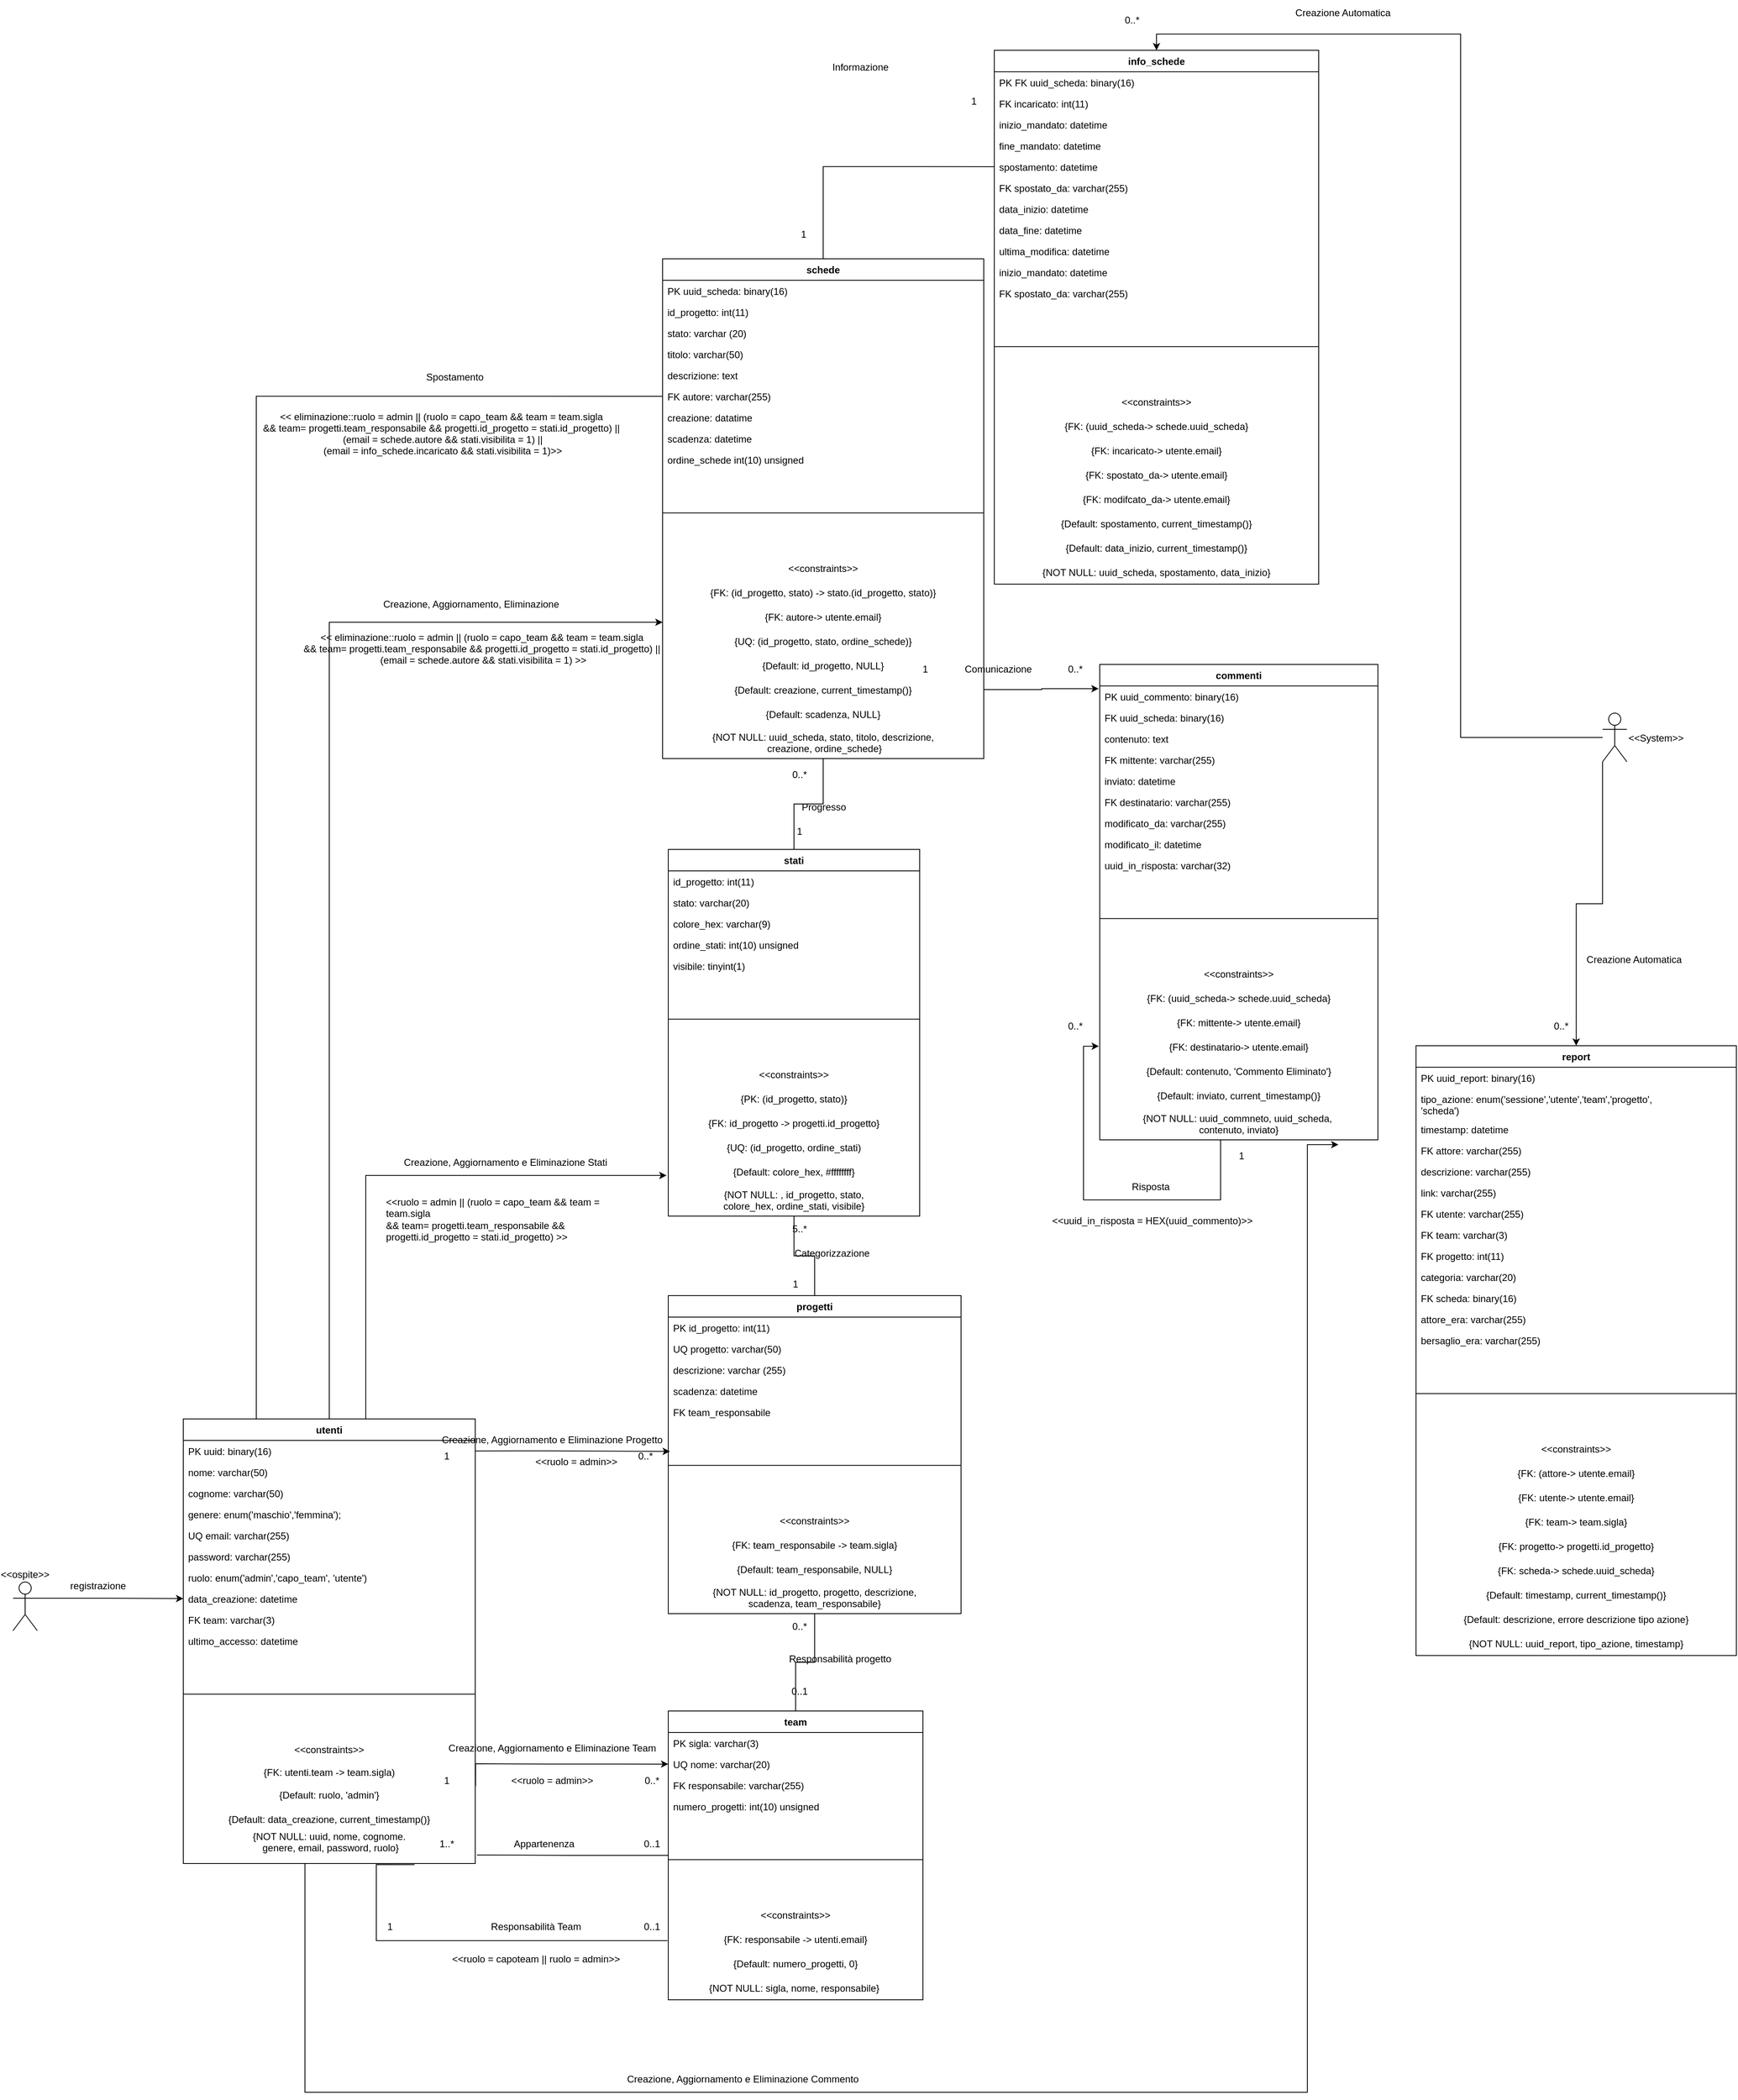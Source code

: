 <mxfile version="24.6.4" type="github">
  <diagram name="Pagina-1" id="iku6uLdzdQ2KP06HGKow">
    <mxGraphModel dx="2853" dy="3483" grid="1" gridSize="10" guides="1" tooltips="1" connect="1" arrows="1" fold="1" page="1" pageScale="1" pageWidth="827" pageHeight="1169" math="0" shadow="0">
      <root>
        <mxCell id="0" />
        <mxCell id="1" parent="0" />
        <mxCell id="2" value="utenti" style="swimlane;fontStyle=1;align=center;verticalAlign=top;childLayout=stackLayout;horizontal=1;startSize=26.444;horizontalStack=0;resizeParent=1;resizeParentMax=0;resizeLast=0;collapsible=0;marginBottom=0;fontSize=12;" parent="1" vertex="1">
          <mxGeometry x="-520" y="90" width="360" height="548.004" as="geometry" />
        </mxCell>
        <mxCell id="3" value="PK uuid: binary(16)" style="text;strokeColor=none;fillColor=none;align=left;verticalAlign=top;spacingLeft=4;spacingRight=4;overflow=hidden;rotatable=0;points=[[0,0.5],[1,0.5]];portConstraint=eastwest;fontSize=12;" parent="2" vertex="1">
          <mxGeometry y="26.444" width="360" height="26" as="geometry" />
        </mxCell>
        <mxCell id="4" value="nome: varchar(50)" style="text;strokeColor=none;fillColor=none;align=left;verticalAlign=top;spacingLeft=4;spacingRight=4;overflow=hidden;rotatable=0;points=[[0,0.5],[1,0.5]];portConstraint=eastwest;fontSize=12;" parent="2" vertex="1">
          <mxGeometry y="52.444" width="360" height="26" as="geometry" />
        </mxCell>
        <mxCell id="5" value="cognome: varchar(50)" style="text;strokeColor=none;fillColor=none;align=left;verticalAlign=top;spacingLeft=4;spacingRight=4;overflow=hidden;rotatable=0;points=[[0,0.5],[1,0.5]];portConstraint=eastwest;fontSize=12;" parent="2" vertex="1">
          <mxGeometry y="78.444" width="360" height="26" as="geometry" />
        </mxCell>
        <mxCell id="3IvVSeTQuPVxRZfHMwau-25" value="genere: enum(&#39;maschio&#39;,&#39;femmina&#39;);" style="text;strokeColor=none;fillColor=none;align=left;verticalAlign=top;spacingLeft=4;spacingRight=4;overflow=hidden;rotatable=0;points=[[0,0.5],[1,0.5]];portConstraint=eastwest;fontSize=12;" vertex="1" parent="2">
          <mxGeometry y="104.444" width="360" height="26" as="geometry" />
        </mxCell>
        <mxCell id="3IvVSeTQuPVxRZfHMwau-26" value="UQ email: varchar(255)" style="text;strokeColor=none;fillColor=none;align=left;verticalAlign=top;spacingLeft=4;spacingRight=4;overflow=hidden;rotatable=0;points=[[0,0.5],[1,0.5]];portConstraint=eastwest;fontSize=12;" vertex="1" parent="2">
          <mxGeometry y="130.444" width="360" height="26" as="geometry" />
        </mxCell>
        <mxCell id="3IvVSeTQuPVxRZfHMwau-27" value="password: varchar(255) " style="text;strokeColor=none;fillColor=none;align=left;verticalAlign=top;spacingLeft=4;spacingRight=4;overflow=hidden;rotatable=0;points=[[0,0.5],[1,0.5]];portConstraint=eastwest;fontSize=12;" vertex="1" parent="2">
          <mxGeometry y="156.444" width="360" height="26" as="geometry" />
        </mxCell>
        <mxCell id="3IvVSeTQuPVxRZfHMwau-28" value="ruolo: enum(&#39;admin&#39;,&#39;capo_team&#39;, &#39;utente&#39;)" style="text;strokeColor=none;fillColor=none;align=left;verticalAlign=top;spacingLeft=4;spacingRight=4;overflow=hidden;rotatable=0;points=[[0,0.5],[1,0.5]];portConstraint=eastwest;fontSize=12;" vertex="1" parent="2">
          <mxGeometry y="182.444" width="360" height="26" as="geometry" />
        </mxCell>
        <mxCell id="3IvVSeTQuPVxRZfHMwau-29" value="data_creazione: datetime" style="text;strokeColor=none;fillColor=none;align=left;verticalAlign=top;spacingLeft=4;spacingRight=4;overflow=hidden;rotatable=0;points=[[0,0.5],[1,0.5]];portConstraint=eastwest;fontSize=12;" vertex="1" parent="2">
          <mxGeometry y="208.444" width="360" height="26" as="geometry" />
        </mxCell>
        <mxCell id="3IvVSeTQuPVxRZfHMwau-30" value="FK team: varchar(3)" style="text;strokeColor=none;fillColor=none;align=left;verticalAlign=top;spacingLeft=4;spacingRight=4;overflow=hidden;rotatable=0;points=[[0,0.5],[1,0.5]];portConstraint=eastwest;fontSize=12;" vertex="1" parent="2">
          <mxGeometry y="234.444" width="360" height="26" as="geometry" />
        </mxCell>
        <mxCell id="3IvVSeTQuPVxRZfHMwau-31" value="ultimo_accesso: datetime" style="text;strokeColor=none;fillColor=none;align=left;verticalAlign=top;spacingLeft=4;spacingRight=4;overflow=hidden;rotatable=0;points=[[0,0.5],[1,0.5]];portConstraint=eastwest;fontSize=12;" vertex="1" parent="2">
          <mxGeometry y="260.444" width="360" height="26" as="geometry" />
        </mxCell>
        <mxCell id="6" value="" style="line;strokeWidth=1;fillColor=none;align=left;verticalAlign=middle;spacingTop=-1;spacingLeft=3;spacingRight=3;rotatable=0;labelPosition=right;points=[];portConstraint=eastwest;strokeColor=inherit;fontSize=12;" parent="2" vertex="1">
          <mxGeometry y="286.444" width="360" height="105.56" as="geometry" />
        </mxCell>
        <mxCell id="3IvVSeTQuPVxRZfHMwau-32" value="&lt;&lt;constraints&gt;&gt;" style="text;align=center;verticalAlign=middle;resizable=0;points=[];autosize=1;strokeColor=none;fillColor=none;fontSize=12;" vertex="1" parent="2">
          <mxGeometry y="392.004" width="360" height="30" as="geometry" />
        </mxCell>
        <mxCell id="3IvVSeTQuPVxRZfHMwau-98" value="{FK: utenti.team -&gt; team.sigla)" style="text;strokeColor=none;fillColor=none;align=center;verticalAlign=top;spacingLeft=4;spacingRight=4;overflow=hidden;rotatable=0;points=[[0,0.5],[1,0.5]];portConstraint=eastwest;fontSize=12;" vertex="1" parent="2">
          <mxGeometry y="422.004" width="360" height="26" as="geometry" />
        </mxCell>
        <mxCell id="3IvVSeTQuPVxRZfHMwau-40" value="{Default: ruolo, &#39;admin&#39;}" style="text;align=center;verticalAlign=middle;resizable=0;points=[];autosize=1;strokeColor=none;fillColor=none;fontSize=12;" vertex="1" parent="2">
          <mxGeometry y="448.004" width="360" height="30" as="geometry" />
        </mxCell>
        <mxCell id="3IvVSeTQuPVxRZfHMwau-39" value="{Default: data_creazione, current_timestamp()}" style="text;align=center;verticalAlign=middle;resizable=0;points=[];autosize=1;strokeColor=none;fillColor=none;fontSize=12;" vertex="1" parent="2">
          <mxGeometry y="478.004" width="360" height="30" as="geometry" />
        </mxCell>
        <mxCell id="3IvVSeTQuPVxRZfHMwau-33" value="{NOT NULL: uuid, nome, cognome.&#xa; genere, email, password, ruolo}&#xa;" style="text;align=center;verticalAlign=middle;resizable=0;points=[];autosize=1;strokeColor=none;fillColor=none;fontSize=12;" vertex="1" parent="2">
          <mxGeometry y="508.004" width="360" height="40" as="geometry" />
        </mxCell>
        <mxCell id="3IvVSeTQuPVxRZfHMwau-92" value="" style="edgeStyle=orthogonalEdgeStyle;rounded=0;orthogonalLoop=1;jettySize=auto;entryX=0.5;entryY=0;entryDx=0;entryDy=0;endArrow=none;endFill=0;fontSize=12;" edge="1" parent="1" source="3IvVSeTQuPVxRZfHMwau-42" target="3IvVSeTQuPVxRZfHMwau-67">
          <mxGeometry relative="1" as="geometry" />
        </mxCell>
        <mxCell id="3IvVSeTQuPVxRZfHMwau-42" value="progetti" style="swimlane;fontStyle=1;align=center;verticalAlign=top;childLayout=stackLayout;horizontal=1;startSize=26.444;horizontalStack=0;resizeParent=1;resizeParentMax=0;resizeLast=0;collapsible=0;marginBottom=0;fontSize=12;" vertex="1" parent="1">
          <mxGeometry x="78" y="-62" width="361" height="392.004" as="geometry" />
        </mxCell>
        <mxCell id="3IvVSeTQuPVxRZfHMwau-43" value="PK id_progetto: int(11)" style="text;strokeColor=none;fillColor=none;align=left;verticalAlign=top;spacingLeft=4;spacingRight=4;overflow=hidden;rotatable=0;points=[[0,0.5],[1,0.5]];portConstraint=eastwest;fontSize=12;" vertex="1" parent="3IvVSeTQuPVxRZfHMwau-42">
          <mxGeometry y="26.444" width="361" height="26" as="geometry" />
        </mxCell>
        <mxCell id="3IvVSeTQuPVxRZfHMwau-44" value="UQ progetto: varchar(50)" style="text;strokeColor=none;fillColor=none;align=left;verticalAlign=top;spacingLeft=4;spacingRight=4;overflow=hidden;rotatable=0;points=[[0,0.5],[1,0.5]];portConstraint=eastwest;fontSize=12;" vertex="1" parent="3IvVSeTQuPVxRZfHMwau-42">
          <mxGeometry y="52.444" width="361" height="26" as="geometry" />
        </mxCell>
        <mxCell id="3IvVSeTQuPVxRZfHMwau-45" value="descrizione: varchar (255)" style="text;strokeColor=none;fillColor=none;align=left;verticalAlign=top;spacingLeft=4;spacingRight=4;overflow=hidden;rotatable=0;points=[[0,0.5],[1,0.5]];portConstraint=eastwest;fontSize=12;" vertex="1" parent="3IvVSeTQuPVxRZfHMwau-42">
          <mxGeometry y="78.444" width="361" height="26" as="geometry" />
        </mxCell>
        <mxCell id="3IvVSeTQuPVxRZfHMwau-46" value="scadenza: datetime" style="text;strokeColor=none;fillColor=none;align=left;verticalAlign=top;spacingLeft=4;spacingRight=4;overflow=hidden;rotatable=0;points=[[0,0.5],[1,0.5]];portConstraint=eastwest;fontSize=12;" vertex="1" parent="3IvVSeTQuPVxRZfHMwau-42">
          <mxGeometry y="104.444" width="361" height="26" as="geometry" />
        </mxCell>
        <mxCell id="3IvVSeTQuPVxRZfHMwau-47" value="FK team_responsabile&#xa;" style="text;strokeColor=none;fillColor=none;align=left;verticalAlign=top;spacingLeft=4;spacingRight=4;overflow=hidden;rotatable=0;points=[[0,0.5],[1,0.5]];portConstraint=eastwest;fontSize=12;" vertex="1" parent="3IvVSeTQuPVxRZfHMwau-42">
          <mxGeometry y="130.444" width="361" height="26" as="geometry" />
        </mxCell>
        <mxCell id="3IvVSeTQuPVxRZfHMwau-53" value="" style="line;strokeWidth=1;fillColor=none;align=left;verticalAlign=middle;spacingTop=-1;spacingLeft=3;spacingRight=3;rotatable=0;labelPosition=right;points=[];portConstraint=eastwest;strokeColor=inherit;fontSize=12;" vertex="1" parent="3IvVSeTQuPVxRZfHMwau-42">
          <mxGeometry y="156.444" width="361" height="105.56" as="geometry" />
        </mxCell>
        <mxCell id="3IvVSeTQuPVxRZfHMwau-54" value="&lt;&lt;constraints&gt;&gt;" style="text;align=center;verticalAlign=middle;resizable=0;points=[];autosize=1;strokeColor=none;fillColor=none;fontSize=12;" vertex="1" parent="3IvVSeTQuPVxRZfHMwau-42">
          <mxGeometry y="262.004" width="361" height="30" as="geometry" />
        </mxCell>
        <mxCell id="3IvVSeTQuPVxRZfHMwau-99" value="{FK: team_responsabile -&gt; team.sigla}" style="text;align=center;verticalAlign=middle;resizable=0;points=[];autosize=1;strokeColor=none;fillColor=none;fontSize=12;" vertex="1" parent="3IvVSeTQuPVxRZfHMwau-42">
          <mxGeometry y="292.004" width="361" height="30" as="geometry" />
        </mxCell>
        <mxCell id="3IvVSeTQuPVxRZfHMwau-59" value="{Default: team_responsabile, NULL}" style="text;align=center;verticalAlign=middle;resizable=0;points=[];autosize=1;strokeColor=none;fillColor=none;fontSize=12;" vertex="1" parent="3IvVSeTQuPVxRZfHMwau-42">
          <mxGeometry y="322.004" width="361" height="30" as="geometry" />
        </mxCell>
        <mxCell id="3IvVSeTQuPVxRZfHMwau-60" value="{NOT NULL: id_progetto, progetto, descrizione,&#xa;scadenza, team_responsabile}" style="text;align=center;verticalAlign=middle;resizable=0;points=[];autosize=1;strokeColor=none;fillColor=none;fontSize=12;" vertex="1" parent="3IvVSeTQuPVxRZfHMwau-42">
          <mxGeometry y="352.004" width="361" height="40" as="geometry" />
        </mxCell>
        <mxCell id="3IvVSeTQuPVxRZfHMwau-61" value="" style="edgeStyle=orthogonalEdgeStyle;rounded=0;orthogonalLoop=1;jettySize=auto;exitX=1;exitY=0.5;exitDx=0;exitDy=0;fontSize=12;" edge="1" parent="1" source="3">
          <mxGeometry relative="1" as="geometry">
            <mxPoint x="80" y="130" as="targetPoint" />
            <Array as="points">
              <mxPoint x="-70" y="129" />
              <mxPoint x="80" y="130" />
            </Array>
          </mxGeometry>
        </mxCell>
        <mxCell id="3IvVSeTQuPVxRZfHMwau-62" value="&lt;&lt;ruolo = admin&gt;&gt;" style="edgeLabel;align=center;verticalAlign=middle;resizable=0;points=[];fontSize=12;" vertex="1" connectable="0" parent="3IvVSeTQuPVxRZfHMwau-61">
          <mxGeometry x="0.039" relative="1" as="geometry">
            <mxPoint y="12" as="offset" />
          </mxGeometry>
        </mxCell>
        <mxCell id="3IvVSeTQuPVxRZfHMwau-64" value="Creazione, Aggiornamento e Eliminazione Progetto" style="text;align=center;verticalAlign=middle;resizable=0;points=[];autosize=1;strokeColor=none;fillColor=none;fontSize=12;" vertex="1" parent="1">
          <mxGeometry x="-215" y="100" width="300" height="30" as="geometry" />
        </mxCell>
        <mxCell id="3IvVSeTQuPVxRZfHMwau-65" value="0..*" style="text;align=center;verticalAlign=middle;resizable=0;points=[];autosize=1;strokeColor=none;fillColor=none;fontSize=12;" vertex="1" parent="1">
          <mxGeometry x="30" y="120" width="40" height="30" as="geometry" />
        </mxCell>
        <mxCell id="3IvVSeTQuPVxRZfHMwau-66" value="1" style="text;align=center;verticalAlign=middle;resizable=0;points=[];autosize=1;strokeColor=none;fillColor=none;fontSize=12;" vertex="1" parent="1">
          <mxGeometry x="-210" y="120" width="30" height="30" as="geometry" />
        </mxCell>
        <mxCell id="3IvVSeTQuPVxRZfHMwau-67" value="team" style="swimlane;fontStyle=1;align=center;verticalAlign=top;childLayout=stackLayout;horizontal=1;startSize=26.444;horizontalStack=0;resizeParent=1;resizeParentMax=0;resizeLast=0;collapsible=0;marginBottom=0;fontSize=12;" vertex="1" parent="1">
          <mxGeometry x="78" y="450" width="314" height="356.004" as="geometry" />
        </mxCell>
        <mxCell id="3IvVSeTQuPVxRZfHMwau-68" value="PK sigla: varchar(3)" style="text;strokeColor=none;fillColor=none;align=left;verticalAlign=top;spacingLeft=4;spacingRight=4;overflow=hidden;rotatable=0;points=[[0,0.5],[1,0.5]];portConstraint=eastwest;fontSize=12;" vertex="1" parent="3IvVSeTQuPVxRZfHMwau-67">
          <mxGeometry y="26.444" width="314" height="26" as="geometry" />
        </mxCell>
        <mxCell id="3IvVSeTQuPVxRZfHMwau-69" value="UQ nome: varchar(20)" style="text;strokeColor=none;fillColor=none;align=left;verticalAlign=top;spacingLeft=4;spacingRight=4;overflow=hidden;rotatable=0;points=[[0,0.5],[1,0.5]];portConstraint=eastwest;fontSize=12;" vertex="1" parent="3IvVSeTQuPVxRZfHMwau-67">
          <mxGeometry y="52.444" width="314" height="26" as="geometry" />
        </mxCell>
        <mxCell id="3IvVSeTQuPVxRZfHMwau-70" value="FK responsabile: varchar(255)" style="text;strokeColor=none;fillColor=none;align=left;verticalAlign=top;spacingLeft=4;spacingRight=4;overflow=hidden;rotatable=0;points=[[0,0.5],[1,0.5]];portConstraint=eastwest;fontSize=12;" vertex="1" parent="3IvVSeTQuPVxRZfHMwau-67">
          <mxGeometry y="78.444" width="314" height="26" as="geometry" />
        </mxCell>
        <mxCell id="3IvVSeTQuPVxRZfHMwau-71" value="numero_progetti: int(10) unsigned" style="text;strokeColor=none;fillColor=none;align=left;verticalAlign=top;spacingLeft=4;spacingRight=4;overflow=hidden;rotatable=0;points=[[0,0.5],[1,0.5]];portConstraint=eastwest;fontSize=12;" vertex="1" parent="3IvVSeTQuPVxRZfHMwau-67">
          <mxGeometry y="104.444" width="314" height="26" as="geometry" />
        </mxCell>
        <mxCell id="3IvVSeTQuPVxRZfHMwau-73" value="" style="line;strokeWidth=1;fillColor=none;align=left;verticalAlign=middle;spacingTop=-1;spacingLeft=3;spacingRight=3;rotatable=0;labelPosition=right;points=[];portConstraint=eastwest;strokeColor=inherit;fontSize=12;" vertex="1" parent="3IvVSeTQuPVxRZfHMwau-67">
          <mxGeometry y="130.444" width="314" height="105.56" as="geometry" />
        </mxCell>
        <mxCell id="3IvVSeTQuPVxRZfHMwau-74" value="&lt;&lt;constraints&gt;&gt;" style="text;align=center;verticalAlign=middle;resizable=0;points=[];autosize=1;strokeColor=none;fillColor=none;fontSize=12;" vertex="1" parent="3IvVSeTQuPVxRZfHMwau-67">
          <mxGeometry y="236.004" width="314" height="30" as="geometry" />
        </mxCell>
        <mxCell id="3IvVSeTQuPVxRZfHMwau-77" value="{FK: responsabile -&gt; utenti.email}" style="text;align=center;verticalAlign=middle;resizable=0;points=[];autosize=1;strokeColor=none;fillColor=none;fontSize=12;" vertex="1" parent="3IvVSeTQuPVxRZfHMwau-67">
          <mxGeometry y="266.004" width="314" height="30" as="geometry" />
        </mxCell>
        <mxCell id="3IvVSeTQuPVxRZfHMwau-78" value="{Default: numero_progetti, 0}" style="text;align=center;verticalAlign=middle;resizable=0;points=[];autosize=1;strokeColor=none;fillColor=none;fontSize=12;" vertex="1" parent="3IvVSeTQuPVxRZfHMwau-67">
          <mxGeometry y="296.004" width="314" height="30" as="geometry" />
        </mxCell>
        <mxCell id="3IvVSeTQuPVxRZfHMwau-79" value="{NOT NULL: sigla, nome, responsabile} " style="text;align=center;verticalAlign=middle;resizable=0;points=[];autosize=1;strokeColor=none;fillColor=none;fontSize=12;" vertex="1" parent="3IvVSeTQuPVxRZfHMwau-67">
          <mxGeometry y="326.004" width="314" height="30" as="geometry" />
        </mxCell>
        <mxCell id="3IvVSeTQuPVxRZfHMwau-85" value="" style="edgeStyle=orthogonalEdgeStyle;rounded=0;orthogonalLoop=1;jettySize=auto;exitX=0;exitY=0.5;exitDx=0;exitDy=0;entryX=1.001;entryY=0.144;entryDx=0;entryDy=0;entryPerimeter=0;endArrow=none;endFill=0;startArrow=classic;startFill=1;fontSize=12;" edge="1" parent="1" source="3IvVSeTQuPVxRZfHMwau-69" target="3IvVSeTQuPVxRZfHMwau-40">
          <mxGeometry relative="1" as="geometry">
            <Array as="points">
              <mxPoint x="-71" y="515" />
              <mxPoint x="-220" y="515" />
            </Array>
          </mxGeometry>
        </mxCell>
        <mxCell id="3IvVSeTQuPVxRZfHMwau-86" value="Creazione, Aggiornamento e Eliminazione Team" style="text;align=center;verticalAlign=middle;resizable=0;points=[];autosize=1;strokeColor=none;fillColor=none;fontSize=12;" vertex="1" parent="1">
          <mxGeometry x="-205" y="480" width="280" height="30" as="geometry" />
        </mxCell>
        <mxCell id="3IvVSeTQuPVxRZfHMwau-87" value="&lt;&lt;ruolo = admin&gt;&gt;" style="text;align=center;verticalAlign=middle;resizable=0;points=[];autosize=1;strokeColor=none;fillColor=none;fontSize=12;" vertex="1" parent="1">
          <mxGeometry x="-125" y="520" width="120" height="30" as="geometry" />
        </mxCell>
        <mxCell id="3IvVSeTQuPVxRZfHMwau-88" value="1" style="text;align=center;verticalAlign=middle;resizable=0;points=[];autosize=1;strokeColor=none;fillColor=none;fontSize=12;" vertex="1" parent="1">
          <mxGeometry x="-210" y="520" width="30" height="30" as="geometry" />
        </mxCell>
        <mxCell id="3IvVSeTQuPVxRZfHMwau-89" value="0..*" style="text;align=center;verticalAlign=middle;resizable=0;points=[];autosize=1;strokeColor=none;fillColor=none;fontSize=12;" vertex="1" parent="1">
          <mxGeometry x="38" y="520" width="40" height="30" as="geometry" />
        </mxCell>
        <mxCell id="3IvVSeTQuPVxRZfHMwau-93" value="Responsabilità progetto" style="text;align=center;verticalAlign=middle;resizable=0;points=[];autosize=1;strokeColor=none;fillColor=none;fontSize=12;" vertex="1" parent="1">
          <mxGeometry x="215" y="370" width="150" height="30" as="geometry" />
        </mxCell>
        <mxCell id="3IvVSeTQuPVxRZfHMwau-94" value="0..1" style="text;align=center;verticalAlign=middle;resizable=0;points=[];autosize=1;strokeColor=none;fillColor=none;fontSize=12;" vertex="1" parent="1">
          <mxGeometry x="220" y="410" width="40" height="30" as="geometry" />
        </mxCell>
        <mxCell id="3IvVSeTQuPVxRZfHMwau-95" value="0..*" style="text;align=center;verticalAlign=middle;resizable=0;points=[];autosize=1;strokeColor=none;fillColor=none;fontSize=12;" vertex="1" parent="1">
          <mxGeometry x="220" y="330" width="40" height="30" as="geometry" />
        </mxCell>
        <mxCell id="3IvVSeTQuPVxRZfHMwau-101" value="Responsabilità Team" style="text;align=center;verticalAlign=middle;resizable=0;points=[];autosize=1;strokeColor=none;fillColor=none;fontSize=12;" vertex="1" parent="1">
          <mxGeometry x="-150" y="700" width="130" height="30" as="geometry" />
        </mxCell>
        <mxCell id="3IvVSeTQuPVxRZfHMwau-102" value="&lt;&lt;ruolo = capoteam || ruolo = admin&gt;&gt;" style="text;align=center;verticalAlign=middle;resizable=0;points=[];autosize=1;strokeColor=none;fillColor=none;fontSize=12;" vertex="1" parent="1">
          <mxGeometry x="-200" y="740" width="230" height="30" as="geometry" />
        </mxCell>
        <mxCell id="3IvVSeTQuPVxRZfHMwau-104" value="1" style="text;align=center;verticalAlign=middle;resizable=0;points=[];autosize=1;strokeColor=none;fillColor=none;fontSize=12;" vertex="1" parent="1">
          <mxGeometry x="-280" y="700" width="30" height="30" as="geometry" />
        </mxCell>
        <mxCell id="3IvVSeTQuPVxRZfHMwau-105" value="0..1" style="text;align=center;verticalAlign=middle;resizable=0;points=[];autosize=1;strokeColor=none;fillColor=none;fontSize=12;" vertex="1" parent="1">
          <mxGeometry x="38" y="700" width="40" height="30" as="geometry" />
        </mxCell>
        <mxCell id="3IvVSeTQuPVxRZfHMwau-100" value="" style="edgeStyle=orthogonalEdgeStyle;rounded=0;orthogonalLoop=1;jettySize=auto;endArrow=none;endFill=0;entryX=-0.003;entryY=0.571;entryDx=0;entryDy=0;entryPerimeter=0;exitX=0.792;exitY=1.033;exitDx=0;exitDy=0;exitPerimeter=0;fontSize=12;" edge="1" parent="1" source="3IvVSeTQuPVxRZfHMwau-33" target="3IvVSeTQuPVxRZfHMwau-77">
          <mxGeometry relative="1" as="geometry">
            <mxPoint x="80" y="618.004" as="targetPoint" />
            <Array as="points">
              <mxPoint x="-282" y="733" />
            </Array>
          </mxGeometry>
        </mxCell>
        <mxCell id="3IvVSeTQuPVxRZfHMwau-108" value="" style="edgeStyle=orthogonalEdgeStyle;rounded=0;orthogonalLoop=1;jettySize=auto;exitX=0;exitY=0.5;exitDx=0;exitDy=0;entryX=1.006;entryY=0.736;entryDx=0;entryDy=0;entryPerimeter=0;endArrow=none;endFill=0;fontSize=12;" edge="1" parent="1" source="3IvVSeTQuPVxRZfHMwau-67" target="3IvVSeTQuPVxRZfHMwau-33">
          <mxGeometry relative="1" as="geometry" />
        </mxCell>
        <mxCell id="3IvVSeTQuPVxRZfHMwau-109" value="Appartenenza" style="text;align=center;verticalAlign=middle;resizable=0;points=[];autosize=1;strokeColor=none;fillColor=none;fontSize=12;" vertex="1" parent="1">
          <mxGeometry x="-125" y="598" width="100" height="30" as="geometry" />
        </mxCell>
        <mxCell id="3IvVSeTQuPVxRZfHMwau-110" value="0..1" style="text;align=center;verticalAlign=middle;resizable=0;points=[];autosize=1;strokeColor=none;fillColor=none;fontSize=12;" vertex="1" parent="1">
          <mxGeometry x="38" y="598" width="40" height="30" as="geometry" />
        </mxCell>
        <mxCell id="3IvVSeTQuPVxRZfHMwau-113" value="1..*" style="text;align=center;verticalAlign=middle;resizable=0;points=[];autosize=1;strokeColor=none;fillColor=none;fontSize=12;" vertex="1" parent="1">
          <mxGeometry x="-215" y="598" width="40" height="30" as="geometry" />
        </mxCell>
        <mxCell id="3IvVSeTQuPVxRZfHMwau-114" value="stati" style="swimlane;fontStyle=1;align=center;verticalAlign=top;childLayout=stackLayout;horizontal=1;startSize=26.444;horizontalStack=0;resizeParent=1;resizeParentMax=0;resizeLast=0;collapsible=0;marginBottom=0;fontSize=12;" vertex="1" parent="1">
          <mxGeometry x="78" y="-612" width="310" height="452.004" as="geometry" />
        </mxCell>
        <mxCell id="3IvVSeTQuPVxRZfHMwau-125" value="id_progetto: int(11)" style="text;strokeColor=none;fillColor=none;align=left;verticalAlign=top;spacingLeft=4;spacingRight=4;overflow=hidden;rotatable=0;points=[[0,0.5],[1,0.5]];portConstraint=eastwest;fontSize=12;" vertex="1" parent="3IvVSeTQuPVxRZfHMwau-114">
          <mxGeometry y="26.444" width="310" height="26" as="geometry" />
        </mxCell>
        <mxCell id="3IvVSeTQuPVxRZfHMwau-115" value="stato: varchar(20)" style="text;strokeColor=none;fillColor=none;align=left;verticalAlign=top;spacingLeft=4;spacingRight=4;overflow=hidden;rotatable=0;points=[[0,0.5],[1,0.5]];portConstraint=eastwest;fontSize=12;" vertex="1" parent="3IvVSeTQuPVxRZfHMwau-114">
          <mxGeometry y="52.444" width="310" height="26" as="geometry" />
        </mxCell>
        <mxCell id="3IvVSeTQuPVxRZfHMwau-116" value="colore_hex: varchar(9)" style="text;strokeColor=none;fillColor=none;align=left;verticalAlign=top;spacingLeft=4;spacingRight=4;overflow=hidden;rotatable=0;points=[[0,0.5],[1,0.5]];portConstraint=eastwest;fontSize=12;" vertex="1" parent="3IvVSeTQuPVxRZfHMwau-114">
          <mxGeometry y="78.444" width="310" height="26" as="geometry" />
        </mxCell>
        <mxCell id="3IvVSeTQuPVxRZfHMwau-117" value="ordine_stati: int(10) unsigned" style="text;strokeColor=none;fillColor=none;align=left;verticalAlign=top;spacingLeft=4;spacingRight=4;overflow=hidden;rotatable=0;points=[[0,0.5],[1,0.5]];portConstraint=eastwest;fontSize=12;" vertex="1" parent="3IvVSeTQuPVxRZfHMwau-114">
          <mxGeometry y="104.444" width="310" height="26" as="geometry" />
        </mxCell>
        <mxCell id="3IvVSeTQuPVxRZfHMwau-118" value="visibile: tinyint(1)" style="text;strokeColor=none;fillColor=none;align=left;verticalAlign=top;spacingLeft=4;spacingRight=4;overflow=hidden;rotatable=0;points=[[0,0.5],[1,0.5]];portConstraint=eastwest;fontSize=12;" vertex="1" parent="3IvVSeTQuPVxRZfHMwau-114">
          <mxGeometry y="130.444" width="310" height="26" as="geometry" />
        </mxCell>
        <mxCell id="3IvVSeTQuPVxRZfHMwau-120" value="" style="line;strokeWidth=1;fillColor=none;align=left;verticalAlign=middle;spacingTop=-1;spacingLeft=3;spacingRight=3;rotatable=0;labelPosition=right;points=[];portConstraint=eastwest;strokeColor=inherit;fontSize=12;" vertex="1" parent="3IvVSeTQuPVxRZfHMwau-114">
          <mxGeometry y="156.444" width="310" height="105.56" as="geometry" />
        </mxCell>
        <mxCell id="3IvVSeTQuPVxRZfHMwau-121" value="&lt;&lt;constraints&gt;&gt;" style="text;align=center;verticalAlign=middle;resizable=0;points=[];autosize=1;strokeColor=none;fillColor=none;fontSize=12;" vertex="1" parent="3IvVSeTQuPVxRZfHMwau-114">
          <mxGeometry y="262.004" width="310" height="30" as="geometry" />
        </mxCell>
        <mxCell id="3IvVSeTQuPVxRZfHMwau-126" value="{PK: (id_progetto, stato)}" style="text;align=center;verticalAlign=middle;resizable=0;points=[];autosize=1;strokeColor=none;fillColor=none;fontSize=12;" vertex="1" parent="3IvVSeTQuPVxRZfHMwau-114">
          <mxGeometry y="292.004" width="310" height="30" as="geometry" />
        </mxCell>
        <mxCell id="3IvVSeTQuPVxRZfHMwau-122" value="{FK: id_progetto -&gt; progetti.id_progetto}" style="text;align=center;verticalAlign=middle;resizable=0;points=[];autosize=1;strokeColor=none;fillColor=none;fontSize=12;" vertex="1" parent="3IvVSeTQuPVxRZfHMwau-114">
          <mxGeometry y="322.004" width="310" height="30" as="geometry" />
        </mxCell>
        <mxCell id="3IvVSeTQuPVxRZfHMwau-127" value="{UQ: (id_progetto, ordine_stati)" style="text;align=center;verticalAlign=middle;resizable=0;points=[];autosize=1;strokeColor=none;fillColor=none;fontSize=12;" vertex="1" parent="3IvVSeTQuPVxRZfHMwau-114">
          <mxGeometry y="352.004" width="310" height="30" as="geometry" />
        </mxCell>
        <mxCell id="3IvVSeTQuPVxRZfHMwau-123" value="{Default: colore_hex, #ffffffff}" style="text;align=center;verticalAlign=middle;resizable=0;points=[];autosize=1;strokeColor=none;fillColor=none;fontSize=12;" vertex="1" parent="3IvVSeTQuPVxRZfHMwau-114">
          <mxGeometry y="382.004" width="310" height="30" as="geometry" />
        </mxCell>
        <mxCell id="3IvVSeTQuPVxRZfHMwau-124" value="{NOT NULL: , id_progetto, stato,&#xa;colore_hex, ordine_stati, visibile}" style="text;align=center;verticalAlign=middle;resizable=0;points=[];autosize=1;strokeColor=none;fillColor=none;fontSize=12;" vertex="1" parent="3IvVSeTQuPVxRZfHMwau-114">
          <mxGeometry y="412.004" width="310" height="40" as="geometry" />
        </mxCell>
        <mxCell id="3IvVSeTQuPVxRZfHMwau-128" value="" style="edgeStyle=orthogonalEdgeStyle;rounded=0;orthogonalLoop=1;jettySize=auto;entryX=0.5;entryY=0;entryDx=0;entryDy=0;endArrow=none;endFill=0;fontSize=12;" edge="1" parent="1" source="3IvVSeTQuPVxRZfHMwau-124" target="3IvVSeTQuPVxRZfHMwau-42">
          <mxGeometry relative="1" as="geometry" />
        </mxCell>
        <mxCell id="3IvVSeTQuPVxRZfHMwau-129" value="" style="edgeStyle=orthogonalEdgeStyle;rounded=0;orthogonalLoop=1;jettySize=auto;exitX=0.75;exitY=0;exitDx=0;exitDy=0;entryX=-0.007;entryY=0.663;entryDx=0;entryDy=0;entryPerimeter=0;fontSize=12;" edge="1" parent="1" source="2" target="3IvVSeTQuPVxRZfHMwau-123">
          <mxGeometry relative="1" as="geometry">
            <Array as="points">
              <mxPoint x="-295" y="-210" />
            </Array>
          </mxGeometry>
        </mxCell>
        <mxCell id="3IvVSeTQuPVxRZfHMwau-130" value="Creazione, Aggiornamento e Eliminazione Stati" style="text;whiteSpace=wrap;fontSize=12;" vertex="1" parent="1">
          <mxGeometry x="-250" y="-240" width="310" height="40" as="geometry" />
        </mxCell>
        <mxCell id="3IvVSeTQuPVxRZfHMwau-131" value="&#xa;&#xa;&lt;&lt;ruolo = admin || (ruolo = capo_team &amp;&amp; team = team.sigla &#xa;&amp;&amp; team= progetti.team_responsabile &amp;&amp; &#xa;progetti.id_progetto = stati.id_progetto) &gt;&gt;" style="text;whiteSpace=wrap;fontSize=12;" vertex="1" parent="1">
          <mxGeometry x="-272" y="-220" width="310" height="70" as="geometry" />
        </mxCell>
        <mxCell id="3IvVSeTQuPVxRZfHMwau-132" value="Categorizzazione" style="text;align=center;verticalAlign=middle;resizable=0;points=[];autosize=1;strokeColor=none;fillColor=none;fontSize=12;" vertex="1" parent="1">
          <mxGeometry x="220" y="-130" width="120" height="30" as="geometry" />
        </mxCell>
        <mxCell id="3IvVSeTQuPVxRZfHMwau-133" value="5..*" style="text;align=center;verticalAlign=middle;resizable=0;points=[];autosize=1;strokeColor=none;fillColor=none;fontSize=12;" vertex="1" parent="1">
          <mxGeometry x="220" y="-160" width="40" height="30" as="geometry" />
        </mxCell>
        <mxCell id="3IvVSeTQuPVxRZfHMwau-134" value="1" style="text;align=center;verticalAlign=middle;resizable=0;points=[];autosize=1;strokeColor=none;fillColor=none;fontSize=12;" vertex="1" parent="1">
          <mxGeometry x="220" y="-92" width="30" height="30" as="geometry" />
        </mxCell>
        <mxCell id="3IvVSeTQuPVxRZfHMwau-135" value="schede" style="swimlane;fontStyle=1;align=center;verticalAlign=top;childLayout=stackLayout;horizontal=1;startSize=26.444;horizontalStack=0;resizeParent=1;resizeParentMax=0;resizeLast=0;collapsible=0;marginBottom=0;fontSize=12;" vertex="1" parent="1">
          <mxGeometry x="71" y="-1340" width="396" height="616.004" as="geometry" />
        </mxCell>
        <mxCell id="3IvVSeTQuPVxRZfHMwau-136" value="PK uuid_scheda: binary(16)" style="text;strokeColor=none;fillColor=none;align=left;verticalAlign=top;spacingLeft=4;spacingRight=4;overflow=hidden;rotatable=0;points=[[0,0.5],[1,0.5]];portConstraint=eastwest;fontSize=12;" vertex="1" parent="3IvVSeTQuPVxRZfHMwau-135">
          <mxGeometry y="26.444" width="396" height="26" as="geometry" />
        </mxCell>
        <mxCell id="3IvVSeTQuPVxRZfHMwau-137" value="id_progetto: int(11)" style="text;strokeColor=none;fillColor=none;align=left;verticalAlign=top;spacingLeft=4;spacingRight=4;overflow=hidden;rotatable=0;points=[[0,0.5],[1,0.5]];portConstraint=eastwest;fontSize=12;" vertex="1" parent="3IvVSeTQuPVxRZfHMwau-135">
          <mxGeometry y="52.444" width="396" height="26" as="geometry" />
        </mxCell>
        <mxCell id="3IvVSeTQuPVxRZfHMwau-138" value="stato: varchar (20)" style="text;strokeColor=none;fillColor=none;align=left;verticalAlign=top;spacingLeft=4;spacingRight=4;overflow=hidden;rotatable=0;points=[[0,0.5],[1,0.5]];portConstraint=eastwest;fontSize=12;" vertex="1" parent="3IvVSeTQuPVxRZfHMwau-135">
          <mxGeometry y="78.444" width="396" height="26" as="geometry" />
        </mxCell>
        <mxCell id="3IvVSeTQuPVxRZfHMwau-139" value="titolo: varchar(50)" style="text;strokeColor=none;fillColor=none;align=left;verticalAlign=top;spacingLeft=4;spacingRight=4;overflow=hidden;rotatable=0;points=[[0,0.5],[1,0.5]];portConstraint=eastwest;fontSize=12;" vertex="1" parent="3IvVSeTQuPVxRZfHMwau-135">
          <mxGeometry y="104.444" width="396" height="26" as="geometry" />
        </mxCell>
        <mxCell id="3IvVSeTQuPVxRZfHMwau-140" value="descrizione: text" style="text;strokeColor=none;fillColor=none;align=left;verticalAlign=top;spacingLeft=4;spacingRight=4;overflow=hidden;rotatable=0;points=[[0,0.5],[1,0.5]];portConstraint=eastwest;fontSize=12;" vertex="1" parent="3IvVSeTQuPVxRZfHMwau-135">
          <mxGeometry y="130.444" width="396" height="26" as="geometry" />
        </mxCell>
        <mxCell id="3IvVSeTQuPVxRZfHMwau-146" value="FK autore: varchar(255)" style="text;strokeColor=none;fillColor=none;align=left;verticalAlign=top;spacingLeft=4;spacingRight=4;overflow=hidden;rotatable=0;points=[[0,0.5],[1,0.5]];portConstraint=eastwest;fontSize=12;" vertex="1" parent="3IvVSeTQuPVxRZfHMwau-135">
          <mxGeometry y="156.444" width="396" height="26" as="geometry" />
        </mxCell>
        <mxCell id="3IvVSeTQuPVxRZfHMwau-148" value="creazione: datatime" style="text;strokeColor=none;fillColor=none;align=left;verticalAlign=top;spacingLeft=4;spacingRight=4;overflow=hidden;rotatable=0;points=[[0,0.5],[1,0.5]];portConstraint=eastwest;fontSize=12;" vertex="1" parent="3IvVSeTQuPVxRZfHMwau-135">
          <mxGeometry y="182.444" width="396" height="26" as="geometry" />
        </mxCell>
        <mxCell id="3IvVSeTQuPVxRZfHMwau-149" value="scadenza: datetime" style="text;strokeColor=none;fillColor=none;align=left;verticalAlign=top;spacingLeft=4;spacingRight=4;overflow=hidden;rotatable=0;points=[[0,0.5],[1,0.5]];portConstraint=eastwest;fontSize=12;" vertex="1" parent="3IvVSeTQuPVxRZfHMwau-135">
          <mxGeometry y="208.444" width="396" height="26" as="geometry" />
        </mxCell>
        <mxCell id="3IvVSeTQuPVxRZfHMwau-150" value="ordine_schede int(10) unsigned" style="text;strokeColor=none;fillColor=none;align=left;verticalAlign=top;spacingLeft=4;spacingRight=4;overflow=hidden;rotatable=0;points=[[0,0.5],[1,0.5]];portConstraint=eastwest;fontSize=12;" vertex="1" parent="3IvVSeTQuPVxRZfHMwau-135">
          <mxGeometry y="234.444" width="396" height="26" as="geometry" />
        </mxCell>
        <mxCell id="3IvVSeTQuPVxRZfHMwau-141" value="" style="line;strokeWidth=1;fillColor=none;align=left;verticalAlign=middle;spacingTop=-1;spacingLeft=3;spacingRight=3;rotatable=0;labelPosition=right;points=[];portConstraint=eastwest;strokeColor=inherit;fontSize=12;" vertex="1" parent="3IvVSeTQuPVxRZfHMwau-135">
          <mxGeometry y="260.444" width="396" height="105.56" as="geometry" />
        </mxCell>
        <mxCell id="3IvVSeTQuPVxRZfHMwau-142" value="&lt;&lt;constraints&gt;&gt;" style="text;align=center;verticalAlign=middle;resizable=0;points=[];autosize=1;strokeColor=none;fillColor=none;fontSize=12;" vertex="1" parent="3IvVSeTQuPVxRZfHMwau-135">
          <mxGeometry y="366.004" width="396" height="30" as="geometry" />
        </mxCell>
        <mxCell id="3IvVSeTQuPVxRZfHMwau-143" value="{FK: (id_progetto, stato) -&gt; stato.(id_progetto, stato)}" style="text;align=center;verticalAlign=middle;resizable=0;points=[];autosize=1;strokeColor=none;fillColor=none;fontSize=12;" vertex="1" parent="3IvVSeTQuPVxRZfHMwau-135">
          <mxGeometry y="396.004" width="396" height="30" as="geometry" />
        </mxCell>
        <mxCell id="3IvVSeTQuPVxRZfHMwau-153" value="{FK: autore-&gt; utente.email}" style="text;align=center;verticalAlign=middle;resizable=0;points=[];autosize=1;strokeColor=none;fillColor=none;fontSize=12;" vertex="1" parent="3IvVSeTQuPVxRZfHMwau-135">
          <mxGeometry y="426.004" width="396" height="30" as="geometry" />
        </mxCell>
        <mxCell id="3IvVSeTQuPVxRZfHMwau-151" value="{UQ: (id_progetto, stato, ordine_schede)}" style="text;align=center;verticalAlign=middle;resizable=0;points=[];autosize=1;strokeColor=none;fillColor=none;fontSize=12;" vertex="1" parent="3IvVSeTQuPVxRZfHMwau-135">
          <mxGeometry y="456.004" width="396" height="30" as="geometry" />
        </mxCell>
        <mxCell id="3IvVSeTQuPVxRZfHMwau-144" value="{Default: id_progetto, NULL}" style="text;align=center;verticalAlign=middle;resizable=0;points=[];autosize=1;strokeColor=none;fillColor=none;fontSize=12;" vertex="1" parent="3IvVSeTQuPVxRZfHMwau-135">
          <mxGeometry y="486.004" width="396" height="30" as="geometry" />
        </mxCell>
        <mxCell id="3IvVSeTQuPVxRZfHMwau-152" value="{Default: creazione, current_timestamp()}" style="text;align=center;verticalAlign=middle;resizable=0;points=[];autosize=1;strokeColor=none;fillColor=none;fontSize=12;" vertex="1" parent="3IvVSeTQuPVxRZfHMwau-135">
          <mxGeometry y="516.004" width="396" height="30" as="geometry" />
        </mxCell>
        <mxCell id="3IvVSeTQuPVxRZfHMwau-154" value="{Default: scadenza, NULL}" style="text;align=center;verticalAlign=middle;resizable=0;points=[];autosize=1;strokeColor=none;fillColor=none;fontSize=12;" vertex="1" parent="3IvVSeTQuPVxRZfHMwau-135">
          <mxGeometry y="546.004" width="396" height="30" as="geometry" />
        </mxCell>
        <mxCell id="3IvVSeTQuPVxRZfHMwau-145" value="{NOT NULL: uuid_scheda, stato, titolo, descrizione,&#xa; creazione, ordine_schede}" style="text;align=center;verticalAlign=middle;resizable=0;points=[];autosize=1;strokeColor=none;fillColor=none;fontSize=12;" vertex="1" parent="3IvVSeTQuPVxRZfHMwau-135">
          <mxGeometry y="576.004" width="396" height="40" as="geometry" />
        </mxCell>
        <mxCell id="3IvVSeTQuPVxRZfHMwau-155" value="info_schede" style="swimlane;fontStyle=1;align=center;verticalAlign=top;childLayout=stackLayout;horizontal=1;startSize=26.444;horizontalStack=0;resizeParent=1;resizeParentMax=0;resizeLast=0;collapsible=0;marginBottom=0;fontSize=12;" vertex="1" parent="1">
          <mxGeometry x="480" y="-1597" width="400" height="658.004" as="geometry" />
        </mxCell>
        <mxCell id="3IvVSeTQuPVxRZfHMwau-156" value="PK FK uuid_scheda: binary(16)" style="text;strokeColor=none;fillColor=none;align=left;verticalAlign=top;spacingLeft=4;spacingRight=4;overflow=hidden;rotatable=0;points=[[0,0.5],[1,0.5]];portConstraint=eastwest;fontSize=12;" vertex="1" parent="3IvVSeTQuPVxRZfHMwau-155">
          <mxGeometry y="26.444" width="400" height="26" as="geometry" />
        </mxCell>
        <mxCell id="3IvVSeTQuPVxRZfHMwau-157" value="FK incaricato: int(11)" style="text;strokeColor=none;fillColor=none;align=left;verticalAlign=top;spacingLeft=4;spacingRight=4;overflow=hidden;rotatable=0;points=[[0,0.5],[1,0.5]];portConstraint=eastwest;fontSize=12;" vertex="1" parent="3IvVSeTQuPVxRZfHMwau-155">
          <mxGeometry y="52.444" width="400" height="26" as="geometry" />
        </mxCell>
        <mxCell id="3IvVSeTQuPVxRZfHMwau-158" value="inizio_mandato: datetime" style="text;strokeColor=none;fillColor=none;align=left;verticalAlign=top;spacingLeft=4;spacingRight=4;overflow=hidden;rotatable=0;points=[[0,0.5],[1,0.5]];portConstraint=eastwest;fontSize=12;" vertex="1" parent="3IvVSeTQuPVxRZfHMwau-155">
          <mxGeometry y="78.444" width="400" height="26" as="geometry" />
        </mxCell>
        <mxCell id="3IvVSeTQuPVxRZfHMwau-174" value="fine_mandato: datetime" style="text;strokeColor=none;fillColor=none;align=left;verticalAlign=top;spacingLeft=4;spacingRight=4;overflow=hidden;rotatable=0;points=[[0,0.5],[1,0.5]];portConstraint=eastwest;fontSize=12;" vertex="1" parent="3IvVSeTQuPVxRZfHMwau-155">
          <mxGeometry y="104.444" width="400" height="26" as="geometry" />
        </mxCell>
        <mxCell id="3IvVSeTQuPVxRZfHMwau-175" value="spostamento: datetime" style="text;strokeColor=none;fillColor=none;align=left;verticalAlign=top;spacingLeft=4;spacingRight=4;overflow=hidden;rotatable=0;points=[[0,0.5],[1,0.5]];portConstraint=eastwest;fontSize=12;" vertex="1" parent="3IvVSeTQuPVxRZfHMwau-155">
          <mxGeometry y="130.444" width="400" height="26" as="geometry" />
        </mxCell>
        <mxCell id="3IvVSeTQuPVxRZfHMwau-176" value="FK spostato_da: varchar(255)" style="text;strokeColor=none;fillColor=none;align=left;verticalAlign=top;spacingLeft=4;spacingRight=4;overflow=hidden;rotatable=0;points=[[0,0.5],[1,0.5]];portConstraint=eastwest;fontSize=12;" vertex="1" parent="3IvVSeTQuPVxRZfHMwau-155">
          <mxGeometry y="156.444" width="400" height="26" as="geometry" />
        </mxCell>
        <mxCell id="3IvVSeTQuPVxRZfHMwau-177" value="data_inizio: datetime" style="text;strokeColor=none;fillColor=none;align=left;verticalAlign=top;spacingLeft=4;spacingRight=4;overflow=hidden;rotatable=0;points=[[0,0.5],[1,0.5]];portConstraint=eastwest;fontSize=12;" vertex="1" parent="3IvVSeTQuPVxRZfHMwau-155">
          <mxGeometry y="182.444" width="400" height="26" as="geometry" />
        </mxCell>
        <mxCell id="3IvVSeTQuPVxRZfHMwau-178" value="data_fine: datetime" style="text;strokeColor=none;fillColor=none;align=left;verticalAlign=top;spacingLeft=4;spacingRight=4;overflow=hidden;rotatable=0;points=[[0,0.5],[1,0.5]];portConstraint=eastwest;fontSize=12;" vertex="1" parent="3IvVSeTQuPVxRZfHMwau-155">
          <mxGeometry y="208.444" width="400" height="26" as="geometry" />
        </mxCell>
        <mxCell id="3IvVSeTQuPVxRZfHMwau-179" value="ultima_modifica: datetime" style="text;strokeColor=none;fillColor=none;align=left;verticalAlign=top;spacingLeft=4;spacingRight=4;overflow=hidden;rotatable=0;points=[[0,0.5],[1,0.5]];portConstraint=eastwest;fontSize=12;" vertex="1" parent="3IvVSeTQuPVxRZfHMwau-155">
          <mxGeometry y="234.444" width="400" height="26" as="geometry" />
        </mxCell>
        <mxCell id="3IvVSeTQuPVxRZfHMwau-180" value="inizio_mandato: datetime" style="text;strokeColor=none;fillColor=none;align=left;verticalAlign=top;spacingLeft=4;spacingRight=4;overflow=hidden;rotatable=0;points=[[0,0.5],[1,0.5]];portConstraint=eastwest;fontSize=12;" vertex="1" parent="3IvVSeTQuPVxRZfHMwau-155">
          <mxGeometry y="260.444" width="400" height="26" as="geometry" />
        </mxCell>
        <mxCell id="3IvVSeTQuPVxRZfHMwau-181" value="FK spostato_da: varchar(255)" style="text;strokeColor=none;fillColor=none;align=left;verticalAlign=top;spacingLeft=4;spacingRight=4;overflow=hidden;rotatable=0;points=[[0,0.5],[1,0.5]];portConstraint=eastwest;fontSize=12;" vertex="1" parent="3IvVSeTQuPVxRZfHMwau-155">
          <mxGeometry y="286.444" width="400" height="26" as="geometry" />
        </mxCell>
        <mxCell id="3IvVSeTQuPVxRZfHMwau-165" value="" style="line;strokeWidth=1;fillColor=none;align=left;verticalAlign=middle;spacingTop=-1;spacingLeft=3;spacingRight=3;rotatable=0;labelPosition=right;points=[];portConstraint=eastwest;strokeColor=inherit;fontSize=12;" vertex="1" parent="3IvVSeTQuPVxRZfHMwau-155">
          <mxGeometry y="312.444" width="400" height="105.56" as="geometry" />
        </mxCell>
        <mxCell id="3IvVSeTQuPVxRZfHMwau-166" value="&lt;&lt;constraints&gt;&gt;" style="text;align=center;verticalAlign=middle;resizable=0;points=[];autosize=1;strokeColor=none;fillColor=none;fontSize=12;" vertex="1" parent="3IvVSeTQuPVxRZfHMwau-155">
          <mxGeometry y="418.004" width="400" height="30" as="geometry" />
        </mxCell>
        <mxCell id="3IvVSeTQuPVxRZfHMwau-167" value="{FK: (uuid_scheda-&gt; schede.uuid_scheda}" style="text;align=center;verticalAlign=middle;resizable=0;points=[];autosize=1;strokeColor=none;fillColor=none;fontSize=12;" vertex="1" parent="3IvVSeTQuPVxRZfHMwau-155">
          <mxGeometry y="448.004" width="400" height="30" as="geometry" />
        </mxCell>
        <mxCell id="3IvVSeTQuPVxRZfHMwau-168" value="{FK: incaricato-&gt; utente.email}" style="text;align=center;verticalAlign=middle;resizable=0;points=[];autosize=1;strokeColor=none;fillColor=none;fontSize=12;" vertex="1" parent="3IvVSeTQuPVxRZfHMwau-155">
          <mxGeometry y="478.004" width="400" height="30" as="geometry" />
        </mxCell>
        <mxCell id="3IvVSeTQuPVxRZfHMwau-182" value="{FK: spostato_da-&gt; utente.email}" style="text;align=center;verticalAlign=middle;resizable=0;points=[];autosize=1;strokeColor=none;fillColor=none;fontSize=12;" vertex="1" parent="3IvVSeTQuPVxRZfHMwau-155">
          <mxGeometry y="508.004" width="400" height="30" as="geometry" />
        </mxCell>
        <mxCell id="3IvVSeTQuPVxRZfHMwau-183" value="{FK: modifcato_da-&gt; utente.email}" style="text;align=center;verticalAlign=middle;resizable=0;points=[];autosize=1;strokeColor=none;fillColor=none;fontSize=12;" vertex="1" parent="3IvVSeTQuPVxRZfHMwau-155">
          <mxGeometry y="538.004" width="400" height="30" as="geometry" />
        </mxCell>
        <mxCell id="3IvVSeTQuPVxRZfHMwau-171" value="{Default: spostamento, current_timestamp()}" style="text;align=center;verticalAlign=middle;resizable=0;points=[];autosize=1;strokeColor=none;fillColor=none;fontSize=12;" vertex="1" parent="3IvVSeTQuPVxRZfHMwau-155">
          <mxGeometry y="568.004" width="400" height="30" as="geometry" />
        </mxCell>
        <mxCell id="3IvVSeTQuPVxRZfHMwau-184" value="{Default: data_inizio, current_timestamp()}" style="text;align=center;verticalAlign=middle;resizable=0;points=[];autosize=1;strokeColor=none;fillColor=none;fontSize=12;" vertex="1" parent="3IvVSeTQuPVxRZfHMwau-155">
          <mxGeometry y="598.004" width="400" height="30" as="geometry" />
        </mxCell>
        <mxCell id="3IvVSeTQuPVxRZfHMwau-173" value="{NOT NULL: uuid_scheda, spostamento, data_inizio}" style="text;align=center;verticalAlign=middle;resizable=0;points=[];autosize=1;strokeColor=none;fillColor=none;fontSize=12;" vertex="1" parent="3IvVSeTQuPVxRZfHMwau-155">
          <mxGeometry y="628.004" width="400" height="30" as="geometry" />
        </mxCell>
        <mxCell id="3IvVSeTQuPVxRZfHMwau-185" value="commenti" style="swimlane;fontStyle=1;align=center;verticalAlign=top;childLayout=stackLayout;horizontal=1;startSize=26.444;horizontalStack=0;resizeParent=1;resizeParentMax=0;resizeLast=0;collapsible=0;marginBottom=0;fontSize=12;" vertex="1" parent="1">
          <mxGeometry x="610" y="-840" width="343" height="586.004" as="geometry" />
        </mxCell>
        <mxCell id="3IvVSeTQuPVxRZfHMwau-186" value="PK uuid_commento: binary(16)" style="text;strokeColor=none;fillColor=none;align=left;verticalAlign=top;spacingLeft=4;spacingRight=4;overflow=hidden;rotatable=0;points=[[0,0.5],[1,0.5]];portConstraint=eastwest;fontSize=12;" vertex="1" parent="3IvVSeTQuPVxRZfHMwau-185">
          <mxGeometry y="26.444" width="343" height="26" as="geometry" />
        </mxCell>
        <mxCell id="3IvVSeTQuPVxRZfHMwau-230" value="FK uuid_scheda: binary(16)" style="text;strokeColor=none;fillColor=none;align=left;verticalAlign=top;spacingLeft=4;spacingRight=4;overflow=hidden;rotatable=0;points=[[0,0.5],[1,0.5]];portConstraint=eastwest;fontSize=12;" vertex="1" parent="3IvVSeTQuPVxRZfHMwau-185">
          <mxGeometry y="52.444" width="343" height="26" as="geometry" />
        </mxCell>
        <mxCell id="3IvVSeTQuPVxRZfHMwau-187" value="contenuto: text" style="text;strokeColor=none;fillColor=none;align=left;verticalAlign=top;spacingLeft=4;spacingRight=4;overflow=hidden;rotatable=0;points=[[0,0.5],[1,0.5]];portConstraint=eastwest;fontSize=12;" vertex="1" parent="3IvVSeTQuPVxRZfHMwau-185">
          <mxGeometry y="78.444" width="343" height="26" as="geometry" />
        </mxCell>
        <mxCell id="3IvVSeTQuPVxRZfHMwau-188" value="FK mittente: varchar(255)" style="text;strokeColor=none;fillColor=none;align=left;verticalAlign=top;spacingLeft=4;spacingRight=4;overflow=hidden;rotatable=0;points=[[0,0.5],[1,0.5]];portConstraint=eastwest;fontSize=12;" vertex="1" parent="3IvVSeTQuPVxRZfHMwau-185">
          <mxGeometry y="104.444" width="343" height="26" as="geometry" />
        </mxCell>
        <mxCell id="3IvVSeTQuPVxRZfHMwau-189" value="inviato: datetime" style="text;strokeColor=none;fillColor=none;align=left;verticalAlign=top;spacingLeft=4;spacingRight=4;overflow=hidden;rotatable=0;points=[[0,0.5],[1,0.5]];portConstraint=eastwest;fontSize=12;" vertex="1" parent="3IvVSeTQuPVxRZfHMwau-185">
          <mxGeometry y="130.444" width="343" height="26" as="geometry" />
        </mxCell>
        <mxCell id="3IvVSeTQuPVxRZfHMwau-190" value="FK destinatario: varchar(255)" style="text;strokeColor=none;fillColor=none;align=left;verticalAlign=top;spacingLeft=4;spacingRight=4;overflow=hidden;rotatable=0;points=[[0,0.5],[1,0.5]];portConstraint=eastwest;fontSize=12;" vertex="1" parent="3IvVSeTQuPVxRZfHMwau-185">
          <mxGeometry y="156.444" width="343" height="26" as="geometry" />
        </mxCell>
        <mxCell id="3IvVSeTQuPVxRZfHMwau-191" value="modificato_da: varchar(255)" style="text;strokeColor=none;fillColor=none;align=left;verticalAlign=top;spacingLeft=4;spacingRight=4;overflow=hidden;rotatable=0;points=[[0,0.5],[1,0.5]];portConstraint=eastwest;fontSize=12;" vertex="1" parent="3IvVSeTQuPVxRZfHMwau-185">
          <mxGeometry y="182.444" width="343" height="26" as="geometry" />
        </mxCell>
        <mxCell id="3IvVSeTQuPVxRZfHMwau-192" value="modificato_il: datetime" style="text;strokeColor=none;fillColor=none;align=left;verticalAlign=top;spacingLeft=4;spacingRight=4;overflow=hidden;rotatable=0;points=[[0,0.5],[1,0.5]];portConstraint=eastwest;fontSize=12;" vertex="1" parent="3IvVSeTQuPVxRZfHMwau-185">
          <mxGeometry y="208.444" width="343" height="26" as="geometry" />
        </mxCell>
        <mxCell id="3IvVSeTQuPVxRZfHMwau-193" value="uuid_in_risposta: varchar(32)" style="text;strokeColor=none;fillColor=none;align=left;verticalAlign=top;spacingLeft=4;spacingRight=4;overflow=hidden;rotatable=0;points=[[0,0.5],[1,0.5]];portConstraint=eastwest;fontSize=12;" vertex="1" parent="3IvVSeTQuPVxRZfHMwau-185">
          <mxGeometry y="234.444" width="343" height="26" as="geometry" />
        </mxCell>
        <mxCell id="3IvVSeTQuPVxRZfHMwau-197" value="" style="line;strokeWidth=1;fillColor=none;align=left;verticalAlign=middle;spacingTop=-1;spacingLeft=3;spacingRight=3;rotatable=0;labelPosition=right;points=[];portConstraint=eastwest;strokeColor=inherit;fontSize=12;" vertex="1" parent="3IvVSeTQuPVxRZfHMwau-185">
          <mxGeometry y="260.444" width="343" height="105.56" as="geometry" />
        </mxCell>
        <mxCell id="3IvVSeTQuPVxRZfHMwau-198" value="&lt;&lt;constraints&gt;&gt;" style="text;align=center;verticalAlign=middle;resizable=0;points=[];autosize=1;strokeColor=none;fillColor=none;fontSize=12;" vertex="1" parent="3IvVSeTQuPVxRZfHMwau-185">
          <mxGeometry y="366.004" width="343" height="30" as="geometry" />
        </mxCell>
        <mxCell id="3IvVSeTQuPVxRZfHMwau-199" value="{FK: (uuid_scheda-&gt; schede.uuid_scheda}" style="text;align=center;verticalAlign=middle;resizable=0;points=[];autosize=1;strokeColor=none;fillColor=none;fontSize=12;" vertex="1" parent="3IvVSeTQuPVxRZfHMwau-185">
          <mxGeometry y="396.004" width="343" height="30" as="geometry" />
        </mxCell>
        <mxCell id="3IvVSeTQuPVxRZfHMwau-200" value="{FK: mittente-&gt; utente.email}" style="text;align=center;verticalAlign=middle;resizable=0;points=[];autosize=1;strokeColor=none;fillColor=none;fontSize=12;" vertex="1" parent="3IvVSeTQuPVxRZfHMwau-185">
          <mxGeometry y="426.004" width="343" height="30" as="geometry" />
        </mxCell>
        <mxCell id="3IvVSeTQuPVxRZfHMwau-201" value="{FK: destinatario-&gt; utente.email}" style="text;align=center;verticalAlign=middle;resizable=0;points=[];autosize=1;strokeColor=none;fillColor=none;fontSize=12;" vertex="1" parent="3IvVSeTQuPVxRZfHMwau-185">
          <mxGeometry y="456.004" width="343" height="30" as="geometry" />
        </mxCell>
        <mxCell id="3IvVSeTQuPVxRZfHMwau-203" value="{Default: contenuto, &#39;Commento Eliminato&#39;}" style="text;align=center;verticalAlign=middle;resizable=0;points=[];autosize=1;strokeColor=none;fillColor=none;fontSize=12;" vertex="1" parent="3IvVSeTQuPVxRZfHMwau-185">
          <mxGeometry y="486.004" width="343" height="30" as="geometry" />
        </mxCell>
        <mxCell id="3IvVSeTQuPVxRZfHMwau-204" value="{Default: inviato, current_timestamp()}" style="text;align=center;verticalAlign=middle;resizable=0;points=[];autosize=1;strokeColor=none;fillColor=none;fontSize=12;" vertex="1" parent="3IvVSeTQuPVxRZfHMwau-185">
          <mxGeometry y="516.004" width="343" height="30" as="geometry" />
        </mxCell>
        <mxCell id="3IvVSeTQuPVxRZfHMwau-261" value="" style="edgeStyle=orthogonalEdgeStyle;rounded=0;orthogonalLoop=1;jettySize=auto;entryX=-0.003;entryY=0.487;entryDx=0;entryDy=0;entryPerimeter=0;fontSize=12;" edge="1" parent="3IvVSeTQuPVxRZfHMwau-185" source="3IvVSeTQuPVxRZfHMwau-205" target="3IvVSeTQuPVxRZfHMwau-201">
          <mxGeometry relative="1" as="geometry">
            <mxPoint x="149" y="790.0" as="targetPoint" />
            <Array as="points">
              <mxPoint x="149" y="660" />
              <mxPoint x="-20" y="660" />
              <mxPoint x="-20" y="471" />
            </Array>
          </mxGeometry>
        </mxCell>
        <mxCell id="3IvVSeTQuPVxRZfHMwau-205" value="{NOT NULL: uuid_commneto, uuid_scheda, &#xa;contenuto, inviato}" style="text;align=center;verticalAlign=middle;resizable=0;points=[];autosize=1;strokeColor=none;fillColor=none;fontSize=12;" vertex="1" parent="3IvVSeTQuPVxRZfHMwau-185">
          <mxGeometry y="546.004" width="343" height="40" as="geometry" />
        </mxCell>
        <mxCell id="3IvVSeTQuPVxRZfHMwau-206" value="report" style="swimlane;fontStyle=1;align=center;verticalAlign=top;childLayout=stackLayout;horizontal=1;startSize=26.444;horizontalStack=0;resizeParent=1;resizeParentMax=0;resizeLast=0;collapsible=0;marginBottom=0;fontSize=12;" vertex="1" parent="1">
          <mxGeometry x="1000" y="-370" width="395" height="751.564" as="geometry" />
        </mxCell>
        <mxCell id="3IvVSeTQuPVxRZfHMwau-207" value="PK uuid_report: binary(16)" style="text;strokeColor=none;fillColor=none;align=left;verticalAlign=top;spacingLeft=4;spacingRight=4;overflow=hidden;rotatable=0;points=[[0,0.5],[1,0.5]];portConstraint=eastwest;fontSize=12;" vertex="1" parent="3IvVSeTQuPVxRZfHMwau-206">
          <mxGeometry y="26.444" width="395" height="26" as="geometry" />
        </mxCell>
        <mxCell id="3IvVSeTQuPVxRZfHMwau-208" value="tipo_azione: enum(&#39;sessione&#39;,&#39;utente&#39;,&#39;team&#39;,&#39;progetto&#39;,&#xa;&#39;scheda&#39;)" style="text;strokeColor=none;fillColor=none;align=left;verticalAlign=top;spacingLeft=4;spacingRight=4;overflow=hidden;rotatable=0;points=[[0,0.5],[1,0.5]];portConstraint=eastwest;fontSize=12;" vertex="1" parent="3IvVSeTQuPVxRZfHMwau-206">
          <mxGeometry y="52.444" width="395" height="37.56" as="geometry" />
        </mxCell>
        <mxCell id="3IvVSeTQuPVxRZfHMwau-209" value="timestamp: datetime" style="text;strokeColor=none;fillColor=none;align=left;verticalAlign=top;spacingLeft=4;spacingRight=4;overflow=hidden;rotatable=0;points=[[0,0.5],[1,0.5]];portConstraint=eastwest;fontSize=12;" vertex="1" parent="3IvVSeTQuPVxRZfHMwau-206">
          <mxGeometry y="90.004" width="395" height="26" as="geometry" />
        </mxCell>
        <mxCell id="3IvVSeTQuPVxRZfHMwau-210" value="FK attore: varchar(255)" style="text;strokeColor=none;fillColor=none;align=left;verticalAlign=top;spacingLeft=4;spacingRight=4;overflow=hidden;rotatable=0;points=[[0,0.5],[1,0.5]];portConstraint=eastwest;fontSize=12;" vertex="1" parent="3IvVSeTQuPVxRZfHMwau-206">
          <mxGeometry y="116.004" width="395" height="26" as="geometry" />
        </mxCell>
        <mxCell id="3IvVSeTQuPVxRZfHMwau-211" value="descrizione: varchar(255)" style="text;strokeColor=none;fillColor=none;align=left;verticalAlign=top;spacingLeft=4;spacingRight=4;overflow=hidden;rotatable=0;points=[[0,0.5],[1,0.5]];portConstraint=eastwest;fontSize=12;" vertex="1" parent="3IvVSeTQuPVxRZfHMwau-206">
          <mxGeometry y="142.004" width="395" height="26" as="geometry" />
        </mxCell>
        <mxCell id="3IvVSeTQuPVxRZfHMwau-212" value="link: varchar(255)" style="text;strokeColor=none;fillColor=none;align=left;verticalAlign=top;spacingLeft=4;spacingRight=4;overflow=hidden;rotatable=0;points=[[0,0.5],[1,0.5]];portConstraint=eastwest;fontSize=12;" vertex="1" parent="3IvVSeTQuPVxRZfHMwau-206">
          <mxGeometry y="168.004" width="395" height="26" as="geometry" />
        </mxCell>
        <mxCell id="3IvVSeTQuPVxRZfHMwau-213" value="FK utente: varchar(255)" style="text;strokeColor=none;fillColor=none;align=left;verticalAlign=top;spacingLeft=4;spacingRight=4;overflow=hidden;rotatable=0;points=[[0,0.5],[1,0.5]];portConstraint=eastwest;fontSize=12;" vertex="1" parent="3IvVSeTQuPVxRZfHMwau-206">
          <mxGeometry y="194.004" width="395" height="26" as="geometry" />
        </mxCell>
        <mxCell id="3IvVSeTQuPVxRZfHMwau-214" value="FK team: varchar(3)" style="text;strokeColor=none;fillColor=none;align=left;verticalAlign=top;spacingLeft=4;spacingRight=4;overflow=hidden;rotatable=0;points=[[0,0.5],[1,0.5]];portConstraint=eastwest;fontSize=12;" vertex="1" parent="3IvVSeTQuPVxRZfHMwau-206">
          <mxGeometry y="220.004" width="395" height="26" as="geometry" />
        </mxCell>
        <mxCell id="3IvVSeTQuPVxRZfHMwau-215" value="FK progetto: int(11)" style="text;strokeColor=none;fillColor=none;align=left;verticalAlign=top;spacingLeft=4;spacingRight=4;overflow=hidden;rotatable=0;points=[[0,0.5],[1,0.5]];portConstraint=eastwest;fontSize=12;" vertex="1" parent="3IvVSeTQuPVxRZfHMwau-206">
          <mxGeometry y="246.004" width="395" height="26" as="geometry" />
        </mxCell>
        <mxCell id="3IvVSeTQuPVxRZfHMwau-216" value="categoria: varchar(20)" style="text;strokeColor=none;fillColor=none;align=left;verticalAlign=top;spacingLeft=4;spacingRight=4;overflow=hidden;rotatable=0;points=[[0,0.5],[1,0.5]];portConstraint=eastwest;fontSize=12;" vertex="1" parent="3IvVSeTQuPVxRZfHMwau-206">
          <mxGeometry y="272.004" width="395" height="26" as="geometry" />
        </mxCell>
        <mxCell id="3IvVSeTQuPVxRZfHMwau-233" value="FK scheda: binary(16)" style="text;strokeColor=none;fillColor=none;align=left;verticalAlign=top;spacingLeft=4;spacingRight=4;overflow=hidden;rotatable=0;points=[[0,0.5],[1,0.5]];portConstraint=eastwest;fontSize=12;" vertex="1" parent="3IvVSeTQuPVxRZfHMwau-206">
          <mxGeometry y="298.004" width="395" height="26" as="geometry" />
        </mxCell>
        <mxCell id="3IvVSeTQuPVxRZfHMwau-217" value="attore_era: varchar(255)" style="text;strokeColor=none;fillColor=none;align=left;verticalAlign=top;spacingLeft=4;spacingRight=4;overflow=hidden;rotatable=0;points=[[0,0.5],[1,0.5]];portConstraint=eastwest;fontSize=12;" vertex="1" parent="3IvVSeTQuPVxRZfHMwau-206">
          <mxGeometry y="324.004" width="395" height="26" as="geometry" />
        </mxCell>
        <mxCell id="3IvVSeTQuPVxRZfHMwau-232" value="bersaglio_era: varchar(255)" style="text;strokeColor=none;fillColor=none;align=left;verticalAlign=top;spacingLeft=4;spacingRight=4;overflow=hidden;rotatable=0;points=[[0,0.5],[1,0.5]];portConstraint=eastwest;fontSize=12;" vertex="1" parent="3IvVSeTQuPVxRZfHMwau-206">
          <mxGeometry y="350.004" width="395" height="26" as="geometry" />
        </mxCell>
        <mxCell id="3IvVSeTQuPVxRZfHMwau-218" value="" style="line;strokeWidth=1;fillColor=none;align=left;verticalAlign=middle;spacingTop=-1;spacingLeft=3;spacingRight=3;rotatable=0;labelPosition=right;points=[];portConstraint=eastwest;strokeColor=inherit;fontSize=12;" vertex="1" parent="3IvVSeTQuPVxRZfHMwau-206">
          <mxGeometry y="376.004" width="395" height="105.56" as="geometry" />
        </mxCell>
        <mxCell id="3IvVSeTQuPVxRZfHMwau-219" value="&lt;&lt;constraints&gt;&gt;" style="text;align=center;verticalAlign=middle;resizable=0;points=[];autosize=1;strokeColor=none;fillColor=none;fontSize=12;" vertex="1" parent="3IvVSeTQuPVxRZfHMwau-206">
          <mxGeometry y="481.564" width="395" height="30" as="geometry" />
        </mxCell>
        <mxCell id="3IvVSeTQuPVxRZfHMwau-220" value="{FK: (attore-&gt; utente.email}" style="text;align=center;verticalAlign=middle;resizable=0;points=[];autosize=1;strokeColor=none;fillColor=none;fontSize=12;" vertex="1" parent="3IvVSeTQuPVxRZfHMwau-206">
          <mxGeometry y="511.564" width="395" height="30" as="geometry" />
        </mxCell>
        <mxCell id="3IvVSeTQuPVxRZfHMwau-221" value="{FK: utente-&gt; utente.email}" style="text;align=center;verticalAlign=middle;resizable=0;points=[];autosize=1;strokeColor=none;fillColor=none;fontSize=12;" vertex="1" parent="3IvVSeTQuPVxRZfHMwau-206">
          <mxGeometry y="541.564" width="395" height="30" as="geometry" />
        </mxCell>
        <mxCell id="3IvVSeTQuPVxRZfHMwau-222" value="{FK: team-&gt; team.sigla}" style="text;align=center;verticalAlign=middle;resizable=0;points=[];autosize=1;strokeColor=none;fillColor=none;fontSize=12;" vertex="1" parent="3IvVSeTQuPVxRZfHMwau-206">
          <mxGeometry y="571.564" width="395" height="30" as="geometry" />
        </mxCell>
        <mxCell id="3IvVSeTQuPVxRZfHMwau-223" value="{FK: progetto-&gt; progetti.id_progetto}" style="text;align=center;verticalAlign=middle;resizable=0;points=[];autosize=1;strokeColor=none;fillColor=none;fontSize=12;" vertex="1" parent="3IvVSeTQuPVxRZfHMwau-206">
          <mxGeometry y="601.564" width="395" height="30" as="geometry" />
        </mxCell>
        <mxCell id="3IvVSeTQuPVxRZfHMwau-234" value="{FK: scheda-&gt; schede.uuid_scheda}" style="text;align=center;verticalAlign=middle;resizable=0;points=[];autosize=1;strokeColor=none;fillColor=none;fontSize=12;" vertex="1" parent="3IvVSeTQuPVxRZfHMwau-206">
          <mxGeometry y="631.564" width="395" height="30" as="geometry" />
        </mxCell>
        <mxCell id="3IvVSeTQuPVxRZfHMwau-225" value="{Default: timestamp, current_timestamp()}" style="text;align=center;verticalAlign=middle;resizable=0;points=[];autosize=1;strokeColor=none;fillColor=none;fontSize=12;" vertex="1" parent="3IvVSeTQuPVxRZfHMwau-206">
          <mxGeometry y="661.564" width="395" height="30" as="geometry" />
        </mxCell>
        <mxCell id="3IvVSeTQuPVxRZfHMwau-224" value="{Default: descrizione, errore descrizione tipo azione}" style="text;align=center;verticalAlign=middle;resizable=0;points=[];autosize=1;strokeColor=none;fillColor=none;fontSize=12;" vertex="1" parent="3IvVSeTQuPVxRZfHMwau-206">
          <mxGeometry y="691.564" width="395" height="30" as="geometry" />
        </mxCell>
        <mxCell id="3IvVSeTQuPVxRZfHMwau-226" value="{NOT NULL: uuid_report, tipo_azione, timestamp}" style="text;align=center;verticalAlign=middle;resizable=0;points=[];autosize=1;strokeColor=none;fillColor=none;fontSize=12;" vertex="1" parent="3IvVSeTQuPVxRZfHMwau-206">
          <mxGeometry y="721.564" width="395" height="30" as="geometry" />
        </mxCell>
        <mxCell id="3IvVSeTQuPVxRZfHMwau-237" value="" style="edgeStyle=orthogonalEdgeStyle;rounded=0;orthogonalLoop=1;jettySize=auto;exitX=0.5;exitY=0;exitDx=0;exitDy=0;entryX=0.5;entryY=1;entryDx=0;entryDy=0;entryPerimeter=0;endArrow=none;endFill=0;fontSize=12;" edge="1" parent="1" source="3IvVSeTQuPVxRZfHMwau-114" target="3IvVSeTQuPVxRZfHMwau-145">
          <mxGeometry relative="1" as="geometry" />
        </mxCell>
        <mxCell id="3IvVSeTQuPVxRZfHMwau-238" value="Progresso" style="text;align=center;verticalAlign=middle;resizable=0;points=[];autosize=1;strokeColor=none;fillColor=none;fontSize=12;" vertex="1" parent="1">
          <mxGeometry x="230" y="-680" width="80" height="30" as="geometry" />
        </mxCell>
        <mxCell id="3IvVSeTQuPVxRZfHMwau-239" value="0..*" style="text;align=center;verticalAlign=middle;resizable=0;points=[];autosize=1;strokeColor=none;fillColor=none;fontSize=12;" vertex="1" parent="1">
          <mxGeometry x="220" y="-720" width="40" height="30" as="geometry" />
        </mxCell>
        <mxCell id="3IvVSeTQuPVxRZfHMwau-240" value="1" style="text;align=center;verticalAlign=middle;resizable=0;points=[];autosize=1;strokeColor=none;fillColor=none;fontSize=12;" vertex="1" parent="1">
          <mxGeometry x="225" y="-650" width="30" height="30" as="geometry" />
        </mxCell>
        <mxCell id="3IvVSeTQuPVxRZfHMwau-241" value="" style="edgeStyle=orthogonalEdgeStyle;rounded=0;orthogonalLoop=1;jettySize=auto;exitX=0.5;exitY=0;exitDx=0;exitDy=0;entryX=0;entryY=0.733;entryDx=0;entryDy=0;entryPerimeter=0;fontSize=12;" edge="1" parent="1" source="2" target="3IvVSeTQuPVxRZfHMwau-153">
          <mxGeometry relative="1" as="geometry" />
        </mxCell>
        <mxCell id="3IvVSeTQuPVxRZfHMwau-242" value="Creazione, Aggiornamento, Eliminazione" style="text;align=center;verticalAlign=middle;resizable=0;points=[];autosize=1;strokeColor=none;fillColor=none;fontSize=12;" vertex="1" parent="1">
          <mxGeometry x="-285" y="-930" width="240" height="30" as="geometry" />
        </mxCell>
        <mxCell id="3IvVSeTQuPVxRZfHMwau-243" value="&lt;&lt; eliminazione::ruolo = admin || (ruolo = capo_team &amp;&amp; team = team.sigla &#xa;&amp;&amp; team= progetti.team_responsabile &amp;&amp; progetti.id_progetto = stati.id_progetto) || &#xa;(email = schede.autore &amp;&amp; stati.visibilita = 1) &gt;&gt;" style="text;align=center;verticalAlign=middle;resizable=0;points=[];autosize=1;strokeColor=none;fillColor=none;fontSize=12;" vertex="1" parent="1">
          <mxGeometry x="-385" y="-890" width="470" height="60" as="geometry" />
        </mxCell>
        <mxCell id="3IvVSeTQuPVxRZfHMwau-248" value="" style="edgeStyle=orthogonalEdgeStyle;rounded=0;orthogonalLoop=1;jettySize=auto;entryX=0.5;entryY=0;entryDx=0;entryDy=0;fontSize=12;" edge="1" parent="1" source="3IvVSeTQuPVxRZfHMwau-245" target="3IvVSeTQuPVxRZfHMwau-155">
          <mxGeometry relative="1" as="geometry" />
        </mxCell>
        <mxCell id="3IvVSeTQuPVxRZfHMwau-269" value="" style="edgeStyle=orthogonalEdgeStyle;rounded=0;orthogonalLoop=1;jettySize=auto;exitX=0;exitY=1;exitDx=0;exitDy=0;exitPerimeter=0;fontSize=12;" edge="1" parent="1" source="3IvVSeTQuPVxRZfHMwau-245" target="3IvVSeTQuPVxRZfHMwau-206">
          <mxGeometry relative="1" as="geometry" />
        </mxCell>
        <mxCell id="3IvVSeTQuPVxRZfHMwau-245" value="&lt;&lt;System&gt;&gt;" style="shape=umlActor;verticalLabelPosition=middle;verticalAlign=middle;outlineConnect=0;labelPosition=right;align=left;fontSize=12;" vertex="1" parent="1">
          <mxGeometry x="1230" y="-780" width="30" height="60" as="geometry" />
        </mxCell>
        <mxCell id="3IvVSeTQuPVxRZfHMwau-249" value="0..*" style="text;align=center;verticalAlign=middle;resizable=0;points=[];autosize=1;strokeColor=none;fillColor=none;fontSize=12;" vertex="1" parent="1">
          <mxGeometry x="630" y="-1650" width="40" height="30" as="geometry" />
        </mxCell>
        <mxCell id="3IvVSeTQuPVxRZfHMwau-250" value="Creazione Automatica" style="text;align=center;verticalAlign=middle;resizable=0;points=[];autosize=1;strokeColor=none;fillColor=none;fontSize=12;" vertex="1" parent="1">
          <mxGeometry x="840" y="-1659" width="140" height="30" as="geometry" />
        </mxCell>
        <mxCell id="3IvVSeTQuPVxRZfHMwau-251" value="" style="edgeStyle=orthogonalEdgeStyle;rounded=0;orthogonalLoop=1;jettySize=auto;exitX=0;exitY=0.5;exitDx=0;exitDy=0;entryX=0.5;entryY=0;entryDx=0;entryDy=0;endArrow=none;endFill=0;fontSize=12;" edge="1" parent="1" source="3IvVSeTQuPVxRZfHMwau-175" target="3IvVSeTQuPVxRZfHMwau-135">
          <mxGeometry relative="1" as="geometry" />
        </mxCell>
        <mxCell id="3IvVSeTQuPVxRZfHMwau-252" value="1" style="text;align=center;verticalAlign=middle;resizable=0;points=[];autosize=1;strokeColor=none;fillColor=none;fontSize=12;" vertex="1" parent="1">
          <mxGeometry x="230" y="-1386" width="30" height="30" as="geometry" />
        </mxCell>
        <mxCell id="3IvVSeTQuPVxRZfHMwau-253" value="1" style="text;align=center;verticalAlign=middle;resizable=0;points=[];autosize=1;strokeColor=none;fillColor=none;fontSize=12;" vertex="1" parent="1">
          <mxGeometry x="440" y="-1550" width="30" height="30" as="geometry" />
        </mxCell>
        <mxCell id="3IvVSeTQuPVxRZfHMwau-254" value="Informazione" style="text;align=center;verticalAlign=middle;resizable=0;points=[];autosize=1;strokeColor=none;fillColor=none;fontSize=12;" vertex="1" parent="1">
          <mxGeometry x="270" y="-1592" width="90" height="30" as="geometry" />
        </mxCell>
        <mxCell id="3IvVSeTQuPVxRZfHMwau-255" value="" style="edgeStyle=orthogonalEdgeStyle;rounded=0;orthogonalLoop=1;jettySize=auto;entryX=-0.004;entryY=0.132;entryDx=0;entryDy=0;entryPerimeter=0;fontSize=12;" edge="1" parent="1" source="3IvVSeTQuPVxRZfHMwau-152" target="3IvVSeTQuPVxRZfHMwau-186">
          <mxGeometry relative="1" as="geometry" />
        </mxCell>
        <mxCell id="3IvVSeTQuPVxRZfHMwau-256" value="1" style="text;align=center;verticalAlign=middle;resizable=0;points=[];autosize=1;strokeColor=none;fillColor=none;fontSize=12;" vertex="1" parent="1">
          <mxGeometry x="380" y="-850" width="30" height="30" as="geometry" />
        </mxCell>
        <mxCell id="3IvVSeTQuPVxRZfHMwau-259" value="0..*" style="text;align=center;verticalAlign=middle;resizable=0;points=[];autosize=1;strokeColor=none;fillColor=none;fontSize=12;" vertex="1" parent="1">
          <mxGeometry x="560" y="-850" width="40" height="30" as="geometry" />
        </mxCell>
        <mxCell id="3IvVSeTQuPVxRZfHMwau-260" value="Comunicazione" style="text;align=center;verticalAlign=middle;resizable=0;points=[];autosize=1;strokeColor=none;fillColor=none;fontSize=12;" vertex="1" parent="1">
          <mxGeometry x="430" y="-850" width="110" height="30" as="geometry" />
        </mxCell>
        <mxCell id="3IvVSeTQuPVxRZfHMwau-262" value="Risposta" style="text;align=center;verticalAlign=middle;resizable=0;points=[];autosize=1;strokeColor=none;fillColor=none;fontSize=12;" vertex="1" parent="1">
          <mxGeometry x="638" y="-212" width="70" height="30" as="geometry" />
        </mxCell>
        <mxCell id="3IvVSeTQuPVxRZfHMwau-263" value="1" style="text;align=center;verticalAlign=middle;resizable=0;points=[];autosize=1;strokeColor=none;fillColor=none;fontSize=12;" vertex="1" parent="1">
          <mxGeometry x="770" y="-250" width="30" height="30" as="geometry" />
        </mxCell>
        <mxCell id="3IvVSeTQuPVxRZfHMwau-264" value="0..*" style="text;align=center;verticalAlign=middle;resizable=0;points=[];autosize=1;strokeColor=none;fillColor=none;fontSize=12;" vertex="1" parent="1">
          <mxGeometry x="560" y="-410" width="40" height="30" as="geometry" />
        </mxCell>
        <mxCell id="3IvVSeTQuPVxRZfHMwau-265" value="&lt;&lt;uuid_in_risposta = HEX(uuid_commento)&gt;&gt;" style="text;align=center;verticalAlign=middle;resizable=0;points=[];autosize=1;strokeColor=none;fillColor=none;fontSize=12;" vertex="1" parent="1">
          <mxGeometry x="540" y="-170" width="270" height="30" as="geometry" />
        </mxCell>
        <mxCell id="3IvVSeTQuPVxRZfHMwau-270" value="Creazione Automatica" style="text;align=center;verticalAlign=middle;resizable=0;points=[];autosize=1;strokeColor=none;fillColor=none;fontSize=12;" vertex="1" parent="1">
          <mxGeometry x="1199" y="-492" width="140" height="30" as="geometry" />
        </mxCell>
        <mxCell id="3IvVSeTQuPVxRZfHMwau-271" value="0..*" style="text;align=center;verticalAlign=middle;resizable=0;points=[];autosize=1;strokeColor=none;fillColor=none;fontSize=12;" vertex="1" parent="1">
          <mxGeometry x="1159" y="-410" width="40" height="30" as="geometry" />
        </mxCell>
        <mxCell id="3IvVSeTQuPVxRZfHMwau-273" value="" style="edgeStyle=orthogonalEdgeStyle;rounded=0;orthogonalLoop=1;jettySize=auto;exitX=1;exitY=0.333;exitDx=0;exitDy=0;exitPerimeter=0;entryX=0;entryY=0.5;entryDx=0;entryDy=0;fontSize=12;" edge="1" parent="1" source="3IvVSeTQuPVxRZfHMwau-272" target="3IvVSeTQuPVxRZfHMwau-29">
          <mxGeometry relative="1" as="geometry" />
        </mxCell>
        <mxCell id="3IvVSeTQuPVxRZfHMwau-272" value="&lt;&lt;ospite&gt;&gt;" style="shape=umlActor;verticalLabelPosition=top;verticalAlign=bottom;outlineConnect=0;labelPosition=center;align=center;fontSize=12;" vertex="1" parent="1">
          <mxGeometry x="-730" y="291" width="30" height="60" as="geometry" />
        </mxCell>
        <mxCell id="3IvVSeTQuPVxRZfHMwau-274" value="registrazione" style="text;align=center;verticalAlign=middle;resizable=0;points=[];autosize=1;strokeColor=none;fillColor=none;fontSize=12;" vertex="1" parent="1">
          <mxGeometry x="-670" y="280" width="90" height="30" as="geometry" />
        </mxCell>
        <mxCell id="3IvVSeTQuPVxRZfHMwau-275" value="" style="edgeStyle=orthogonalEdgeStyle;rounded=0;orthogonalLoop=1;jettySize=auto;entryX=0.858;entryY=1.148;entryDx=0;entryDy=0;entryPerimeter=0;fontSize=12;" edge="1" parent="1" source="3IvVSeTQuPVxRZfHMwau-33" target="3IvVSeTQuPVxRZfHMwau-205">
          <mxGeometry relative="1" as="geometry">
            <Array as="points">
              <mxPoint x="-370" y="920" />
              <mxPoint x="866" y="920" />
            </Array>
          </mxGeometry>
        </mxCell>
        <mxCell id="3IvVSeTQuPVxRZfHMwau-276" value="Creazione, Aggiornamento e Eliminazione Commento" style="text;align=center;verticalAlign=middle;resizable=0;points=[];autosize=1;strokeColor=none;fillColor=none;fontSize=12;" vertex="1" parent="1">
          <mxGeometry x="15" y="888" width="310" height="30" as="geometry" />
        </mxCell>
        <mxCell id="3IvVSeTQuPVxRZfHMwau-277" value="" style="edgeStyle=orthogonalEdgeStyle;rounded=0;orthogonalLoop=1;jettySize=auto;exitX=0;exitY=0.5;exitDx=0;exitDy=0;entryX=0.25;entryY=0;entryDx=0;entryDy=0;endArrow=none;endFill=0;fontSize=12;" edge="1" parent="1" source="3IvVSeTQuPVxRZfHMwau-146" target="2">
          <mxGeometry relative="1" as="geometry" />
        </mxCell>
        <mxCell id="3IvVSeTQuPVxRZfHMwau-278" value="Spostamento" style="text;align=center;verticalAlign=middle;resizable=0;points=[];autosize=1;strokeColor=none;fillColor=none;fontSize=12;" vertex="1" parent="1">
          <mxGeometry x="-230" y="-1210" width="90" height="30" as="geometry" />
        </mxCell>
        <mxCell id="3IvVSeTQuPVxRZfHMwau-279" value="&lt;&lt; eliminazione::ruolo = admin || (ruolo = capo_team &amp;&amp; team = team.sigla &#xa;&amp;&amp; team= progetti.team_responsabile &amp;&amp; progetti.id_progetto = stati.id_progetto) || &#xa;(email = schede.autore &amp;&amp; stati.visibilita = 1) ||&#xa;(email = info_schede.incaricato &amp;&amp; stati.visibilita = 1)&gt;&gt;" style="text;align=center;verticalAlign=middle;resizable=0;points=[];autosize=1;strokeColor=none;fillColor=none;fontSize=12;" vertex="1" parent="1">
          <mxGeometry x="-435" y="-1160" width="470" height="70" as="geometry" />
        </mxCell>
      </root>
    </mxGraphModel>
  </diagram>
</mxfile>
